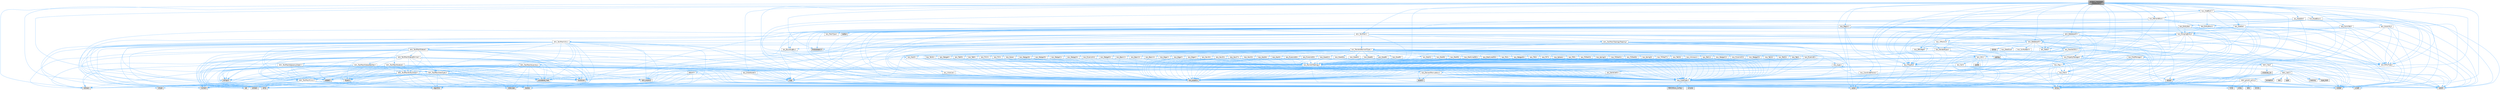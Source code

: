 digraph "src/text_mesh/Iotm_DatabaseIO.C"
{
 // INTERACTIVE_SVG=YES
 // LATEX_PDF_SIZE
  bgcolor="transparent";
  edge [fontname=Helvetica,fontsize=10,labelfontname=Helvetica,labelfontsize=10];
  node [fontname=Helvetica,fontsize=10,shape=box,height=0.2,width=0.4];
  Node1 [id="Node000001",label="src/text_mesh/Iotm\l_DatabaseIO.C",height=0.2,width=0.4,color="gray40", fillcolor="grey60", style="filled", fontcolor="black",tooltip=" "];
  Node1 -> Node2 [id="edge1_Node000001_Node000002",color="steelblue1",style="solid",tooltip=" "];
  Node2 [id="Node000002",label="Iotm_DatabaseIO.h",height=0.2,width=0.4,color="grey40", fillcolor="white", style="filled",URL="$Iotm__DatabaseIO_8h.html",tooltip=" "];
  Node2 -> Node3 [id="edge2_Node000002_Node000003",color="steelblue1",style="solid",tooltip=" "];
  Node3 [id="Node000003",label="iotm_export.h",height=0.2,width=0.4,color="grey60", fillcolor="#E0E0E0", style="filled",tooltip=" "];
  Node2 -> Node4 [id="edge3_Node000002_Node000004",color="steelblue1",style="solid",tooltip=" "];
  Node4 [id="Node000004",label="Ioss_CodeTypes.h",height=0.2,width=0.4,color="grey40", fillcolor="white", style="filled",URL="$Ioss__CodeTypes_8h.html",tooltip=" "];
  Node4 -> Node5 [id="edge4_Node000004_Node000005",color="steelblue1",style="solid",tooltip=" "];
  Node5 [id="Node000005",label="array",height=0.2,width=0.4,color="grey60", fillcolor="#E0E0E0", style="filled",tooltip=" "];
  Node4 -> Node6 [id="edge5_Node000004_Node000006",color="steelblue1",style="solid",tooltip=" "];
  Node6 [id="Node000006",label="cstddef",height=0.2,width=0.4,color="grey60", fillcolor="#E0E0E0", style="filled",tooltip=" "];
  Node4 -> Node7 [id="edge6_Node000004_Node000007",color="steelblue1",style="solid",tooltip=" "];
  Node7 [id="Node000007",label="cstdint",height=0.2,width=0.4,color="grey60", fillcolor="#E0E0E0", style="filled",tooltip=" "];
  Node4 -> Node8 [id="edge7_Node000004_Node000008",color="steelblue1",style="solid",tooltip=" "];
  Node8 [id="Node000008",label="string",height=0.2,width=0.4,color="grey60", fillcolor="#E0E0E0", style="filled",tooltip=" "];
  Node4 -> Node9 [id="edge8_Node000004_Node000009",color="steelblue1",style="solid",tooltip=" "];
  Node9 [id="Node000009",label="vector",height=0.2,width=0.4,color="grey60", fillcolor="#E0E0E0", style="filled",tooltip=" "];
  Node4 -> Node10 [id="edge9_Node000004_Node000010",color="steelblue1",style="solid",tooltip=" "];
  Node10 [id="Node000010",label="SEACASIoss_config.h",height=0.2,width=0.4,color="grey60", fillcolor="#E0E0E0", style="filled",tooltip=" "];
  Node4 -> Node11 [id="edge10_Node000004_Node000011",color="steelblue1",style="solid",tooltip=" "];
  Node11 [id="Node000011",label="complex",height=0.2,width=0.4,color="grey60", fillcolor="#E0E0E0", style="filled",tooltip=" "];
  Node2 -> Node12 [id="edge11_Node000002_Node000012",color="steelblue1",style="solid",tooltip=" "];
  Node12 [id="Node000012",label="Ioss_DBUsage.h",height=0.2,width=0.4,color="grey40", fillcolor="white", style="filled",URL="$Ioss__DBUsage_8h.html",tooltip=" "];
  Node2 -> Node13 [id="edge12_Node000002_Node000013",color="steelblue1",style="solid",tooltip=" "];
  Node13 [id="Node000013",label="Ioss_DatabaseIO.h",height=0.2,width=0.4,color="grey40", fillcolor="white", style="filled",URL="$Ioss__DatabaseIO_8h.html",tooltip=" "];
  Node13 -> Node14 [id="edge13_Node000013_Node000014",color="steelblue1",style="solid",tooltip=" "];
  Node14 [id="Node000014",label="ioss_export.h",height=0.2,width=0.4,color="grey60", fillcolor="#E0E0E0", style="filled",tooltip=" "];
  Node13 -> Node15 [id="edge14_Node000013_Node000015",color="steelblue1",style="solid",tooltip=" "];
  Node15 [id="Node000015",label="Ioss_BoundingBox.h",height=0.2,width=0.4,color="grey40", fillcolor="white", style="filled",URL="$Ioss__BoundingBox_8h.html",tooltip=" "];
  Node15 -> Node14 [id="edge15_Node000015_Node000014",color="steelblue1",style="solid",tooltip=" "];
  Node13 -> Node4 [id="edge16_Node000013_Node000004",color="steelblue1",style="solid",tooltip=" "];
  Node13 -> Node12 [id="edge17_Node000013_Node000012",color="steelblue1",style="solid",tooltip=" "];
  Node13 -> Node16 [id="edge18_Node000013_Node000016",color="steelblue1",style="solid",tooltip=" "];
  Node16 [id="Node000016",label="Ioss_DataSize.h",height=0.2,width=0.4,color="grey40", fillcolor="white", style="filled",URL="$Ioss__DataSize_8h.html",tooltip=" "];
  Node13 -> Node17 [id="edge19_Node000013_Node000017",color="steelblue1",style="solid",tooltip=" "];
  Node17 [id="Node000017",label="Ioss_EntityType.h",height=0.2,width=0.4,color="grey40", fillcolor="white", style="filled",URL="$Ioss__EntityType_8h.html",tooltip=" "];
  Node13 -> Node18 [id="edge20_Node000013_Node000018",color="steelblue1",style="solid",tooltip=" "];
  Node18 [id="Node000018",label="Ioss_Map.h",height=0.2,width=0.4,color="grey40", fillcolor="white", style="filled",URL="$Ioss__Map_8h.html",tooltip=" "];
  Node18 -> Node14 [id="edge21_Node000018_Node000014",color="steelblue1",style="solid",tooltip=" "];
  Node18 -> Node4 [id="edge22_Node000018_Node000004",color="steelblue1",style="solid",tooltip=" "];
  Node18 -> Node19 [id="edge23_Node000018_Node000019",color="steelblue1",style="solid",tooltip=" "];
  Node19 [id="Node000019",label="Ioss_Field.h",height=0.2,width=0.4,color="grey40", fillcolor="white", style="filled",URL="$Ioss__Field_8h.html",tooltip=" "];
  Node19 -> Node14 [id="edge24_Node000019_Node000014",color="steelblue1",style="solid",tooltip=" "];
  Node19 -> Node4 [id="edge25_Node000019_Node000004",color="steelblue1",style="solid",tooltip=" "];
  Node19 -> Node6 [id="edge26_Node000019_Node000006",color="steelblue1",style="solid",tooltip=" "];
  Node19 -> Node8 [id="edge27_Node000019_Node000008",color="steelblue1",style="solid",tooltip=" "];
  Node19 -> Node9 [id="edge28_Node000019_Node000009",color="steelblue1",style="solid",tooltip=" "];
  Node18 -> Node6 [id="edge29_Node000018_Node000006",color="steelblue1",style="solid",tooltip=" "];
  Node18 -> Node7 [id="edge30_Node000018_Node000007",color="steelblue1",style="solid",tooltip=" "];
  Node18 -> Node8 [id="edge31_Node000018_Node000008",color="steelblue1",style="solid",tooltip=" "];
  Node18 -> Node9 [id="edge32_Node000018_Node000009",color="steelblue1",style="solid",tooltip=" "];
  Node18 -> Node20 [id="edge33_Node000018_Node000020",color="steelblue1",style="solid",tooltip=" "];
  Node20 [id="Node000020",label="unordered_map",height=0.2,width=0.4,color="grey60", fillcolor="#E0E0E0", style="filled",tooltip=" "];
  Node13 -> Node21 [id="edge34_Node000013_Node000021",color="steelblue1",style="solid",tooltip=" "];
  Node21 [id="Node000021",label="Ioss_ParallelUtils.h",height=0.2,width=0.4,color="grey40", fillcolor="white", style="filled",URL="$Ioss__ParallelUtils_8h.html",tooltip=" "];
  Node21 -> Node14 [id="edge35_Node000021_Node000014",color="steelblue1",style="solid",tooltip=" "];
  Node21 -> Node4 [id="edge36_Node000021_Node000004",color="steelblue1",style="solid",tooltip=" "];
  Node21 -> Node22 [id="edge37_Node000021_Node000022",color="steelblue1",style="solid",tooltip=" "];
  Node22 [id="Node000022",label="Ioss_Utils.h",height=0.2,width=0.4,color="grey40", fillcolor="white", style="filled",URL="$Ioss__Utils_8h.html",tooltip=" "];
  Node22 -> Node14 [id="edge38_Node000022_Node000014",color="steelblue1",style="solid",tooltip=" "];
  Node22 -> Node4 [id="edge39_Node000022_Node000004",color="steelblue1",style="solid",tooltip=" "];
  Node22 -> Node23 [id="edge40_Node000022_Node000023",color="steelblue1",style="solid",tooltip=" "];
  Node23 [id="Node000023",label="Ioss_ElementTopology.h",height=0.2,width=0.4,color="grey40", fillcolor="white", style="filled",URL="$Ioss__ElementTopology_8h.html",tooltip=" "];
  Node23 -> Node14 [id="edge41_Node000023_Node000014",color="steelblue1",style="solid",tooltip=" "];
  Node23 -> Node4 [id="edge42_Node000023_Node000004",color="steelblue1",style="solid",tooltip=" "];
  Node23 -> Node24 [id="edge43_Node000023_Node000024",color="steelblue1",style="solid",tooltip=" "];
  Node24 [id="Node000024",label="Ioss_ElementPermutation.h",height=0.2,width=0.4,color="grey40", fillcolor="white", style="filled",URL="$Ioss__ElementPermutation_8h.html",tooltip=" "];
  Node24 -> Node14 [id="edge44_Node000024_Node000014",color="steelblue1",style="solid",tooltip=" "];
  Node24 -> Node4 [id="edge45_Node000024_Node000004",color="steelblue1",style="solid",tooltip=" "];
  Node24 -> Node25 [id="edge46_Node000024_Node000025",color="steelblue1",style="solid",tooltip=" "];
  Node25 [id="Node000025",label="assert.h",height=0.2,width=0.4,color="grey60", fillcolor="#E0E0E0", style="filled",tooltip=" "];
  Node24 -> Node26 [id="edge47_Node000024_Node000026",color="steelblue1",style="solid",tooltip=" "];
  Node26 [id="Node000026",label="limits",height=0.2,width=0.4,color="grey60", fillcolor="#E0E0E0", style="filled",tooltip=" "];
  Node24 -> Node27 [id="edge48_Node000024_Node000027",color="steelblue1",style="solid",tooltip=" "];
  Node27 [id="Node000027",label="map",height=0.2,width=0.4,color="grey60", fillcolor="#E0E0E0", style="filled",tooltip=" "];
  Node24 -> Node8 [id="edge49_Node000024_Node000008",color="steelblue1",style="solid",tooltip=" "];
  Node24 -> Node9 [id="edge50_Node000024_Node000009",color="steelblue1",style="solid",tooltip=" "];
  Node23 -> Node27 [id="edge51_Node000023_Node000027",color="steelblue1",style="solid",tooltip=" "];
  Node23 -> Node28 [id="edge52_Node000023_Node000028",color="steelblue1",style="solid",tooltip=" "];
  Node28 [id="Node000028",label="set",height=0.2,width=0.4,color="grey60", fillcolor="#E0E0E0", style="filled",tooltip=" "];
  Node23 -> Node8 [id="edge53_Node000023_Node000008",color="steelblue1",style="solid",tooltip=" "];
  Node23 -> Node9 [id="edge54_Node000023_Node000009",color="steelblue1",style="solid",tooltip=" "];
  Node22 -> Node17 [id="edge55_Node000022_Node000017",color="steelblue1",style="solid",tooltip=" "];
  Node22 -> Node19 [id="edge56_Node000022_Node000019",color="steelblue1",style="solid",tooltip=" "];
  Node22 -> Node29 [id="edge57_Node000022_Node000029",color="steelblue1",style="solid",tooltip=" "];
  Node29 [id="Node000029",label="Ioss_Property.h",height=0.2,width=0.4,color="grey40", fillcolor="white", style="filled",URL="$Ioss__Property_8h.html",tooltip=" "];
  Node29 -> Node14 [id="edge58_Node000029_Node000014",color="steelblue1",style="solid",tooltip=" "];
  Node29 -> Node7 [id="edge59_Node000029_Node000007",color="steelblue1",style="solid",tooltip=" "];
  Node29 -> Node8 [id="edge60_Node000029_Node000008",color="steelblue1",style="solid",tooltip=" "];
  Node29 -> Node9 [id="edge61_Node000029_Node000009",color="steelblue1",style="solid",tooltip=" "];
  Node22 -> Node30 [id="edge62_Node000022_Node000030",color="steelblue1",style="solid",tooltip=" "];
  Node30 [id="Node000030",label="Ioss_Sort.h",height=0.2,width=0.4,color="grey40", fillcolor="white", style="filled",URL="$Ioss__Sort_8h.html",tooltip=" "];
  Node30 -> Node31 [id="edge63_Node000030_Node000031",color="steelblue1",style="solid",tooltip=" "];
  Node31 [id="Node000031",label="pdqsort.h",height=0.2,width=0.4,color="grey40", fillcolor="white", style="filled",URL="$pdqsort_8h.html",tooltip=" "];
  Node31 -> Node32 [id="edge64_Node000031_Node000032",color="steelblue1",style="solid",tooltip=" "];
  Node32 [id="Node000032",label="algorithm",height=0.2,width=0.4,color="grey60", fillcolor="#E0E0E0", style="filled",tooltip=" "];
  Node31 -> Node6 [id="edge65_Node000031_Node000006",color="steelblue1",style="solid",tooltip=" "];
  Node31 -> Node33 [id="edge66_Node000031_Node000033",color="steelblue1",style="solid",tooltip=" "];
  Node33 [id="Node000033",label="functional",height=0.2,width=0.4,color="grey60", fillcolor="#E0E0E0", style="filled",tooltip=" "];
  Node31 -> Node34 [id="edge67_Node000031_Node000034",color="steelblue1",style="solid",tooltip=" "];
  Node34 [id="Node000034",label="iterator",height=0.2,width=0.4,color="grey60", fillcolor="#E0E0E0", style="filled",tooltip=" "];
  Node31 -> Node35 [id="edge68_Node000031_Node000035",color="steelblue1",style="solid",tooltip=" "];
  Node35 [id="Node000035",label="utility",height=0.2,width=0.4,color="grey60", fillcolor="#E0E0E0", style="filled",tooltip=" "];
  Node30 -> Node6 [id="edge69_Node000030_Node000006",color="steelblue1",style="solid",tooltip=" "];
  Node30 -> Node9 [id="edge70_Node000030_Node000009",color="steelblue1",style="solid",tooltip=" "];
  Node22 -> Node32 [id="edge71_Node000022_Node000032",color="steelblue1",style="solid",tooltip=" "];
  Node22 -> Node36 [id="edge72_Node000022_Node000036",color="steelblue1",style="solid",tooltip=" "];
  Node36 [id="Node000036",label="cassert",height=0.2,width=0.4,color="grey60", fillcolor="#E0E0E0", style="filled",tooltip=" "];
  Node22 -> Node37 [id="edge73_Node000022_Node000037",color="steelblue1",style="solid",tooltip=" "];
  Node37 [id="Node000037",label="cmath",height=0.2,width=0.4,color="grey60", fillcolor="#E0E0E0", style="filled",tooltip=" "];
  Node22 -> Node6 [id="edge74_Node000022_Node000006",color="steelblue1",style="solid",tooltip=" "];
  Node22 -> Node7 [id="edge75_Node000022_Node000007",color="steelblue1",style="solid",tooltip=" "];
  Node22 -> Node38 [id="edge76_Node000022_Node000038",color="steelblue1",style="solid",tooltip=" "];
  Node38 [id="Node000038",label="cstdlib",height=0.2,width=0.4,color="grey60", fillcolor="#E0E0E0", style="filled",tooltip=" "];
  Node22 -> Node39 [id="edge77_Node000022_Node000039",color="steelblue1",style="solid",tooltip=" "];
  Node39 [id="Node000039",label="iostream",height=0.2,width=0.4,color="grey60", fillcolor="#E0E0E0", style="filled",tooltip=" "];
  Node22 -> Node40 [id="edge78_Node000022_Node000040",color="steelblue1",style="solid",tooltip=" "];
  Node40 [id="Node000040",label="stdexcept",height=0.2,width=0.4,color="grey60", fillcolor="#E0E0E0", style="filled",tooltip=" "];
  Node22 -> Node8 [id="edge79_Node000022_Node000008",color="steelblue1",style="solid",tooltip=" "];
  Node22 -> Node9 [id="edge80_Node000022_Node000009",color="steelblue1",style="solid",tooltip=" "];
  Node21 -> Node36 [id="edge81_Node000021_Node000036",color="steelblue1",style="solid",tooltip=" "];
  Node21 -> Node6 [id="edge82_Node000021_Node000006",color="steelblue1",style="solid",tooltip=" "];
  Node21 -> Node8 [id="edge83_Node000021_Node000008",color="steelblue1",style="solid",tooltip=" "];
  Node21 -> Node9 [id="edge84_Node000021_Node000009",color="steelblue1",style="solid",tooltip=" "];
  Node13 -> Node41 [id="edge85_Node000013_Node000041",color="steelblue1",style="solid",tooltip=" "];
  Node41 [id="Node000041",label="Ioss_PropertyManager.h",height=0.2,width=0.4,color="grey40", fillcolor="white", style="filled",URL="$Ioss__PropertyManager_8h.html",tooltip=" "];
  Node41 -> Node14 [id="edge86_Node000041_Node000014",color="steelblue1",style="solid",tooltip=" "];
  Node41 -> Node4 [id="edge87_Node000041_Node000004",color="steelblue1",style="solid",tooltip=" "];
  Node41 -> Node29 [id="edge88_Node000041_Node000029",color="steelblue1",style="solid",tooltip=" "];
  Node41 -> Node6 [id="edge89_Node000041_Node000006",color="steelblue1",style="solid",tooltip=" "];
  Node41 -> Node8 [id="edge90_Node000041_Node000008",color="steelblue1",style="solid",tooltip=" "];
  Node41 -> Node9 [id="edge91_Node000041_Node000009",color="steelblue1",style="solid",tooltip=" "];
  Node41 -> Node42 [id="edge92_Node000041_Node000042",color="steelblue1",style="solid",tooltip=" "];
  Node42 [id="Node000042",label="robin_map.h",height=0.2,width=0.4,color="grey40", fillcolor="white", style="filled",URL="$robin__map_8h.html",tooltip=" "];
  Node42 -> Node6 [id="edge93_Node000042_Node000006",color="steelblue1",style="solid",tooltip=" "];
  Node42 -> Node33 [id="edge94_Node000042_Node000033",color="steelblue1",style="solid",tooltip=" "];
  Node42 -> Node43 [id="edge95_Node000042_Node000043",color="steelblue1",style="solid",tooltip=" "];
  Node43 [id="Node000043",label="initializer_list",height=0.2,width=0.4,color="grey60", fillcolor="#E0E0E0", style="filled",tooltip=" "];
  Node42 -> Node44 [id="edge96_Node000042_Node000044",color="steelblue1",style="solid",tooltip=" "];
  Node44 [id="Node000044",label="memory",height=0.2,width=0.4,color="grey60", fillcolor="#E0E0E0", style="filled",tooltip=" "];
  Node42 -> Node45 [id="edge97_Node000042_Node000045",color="steelblue1",style="solid",tooltip=" "];
  Node45 [id="Node000045",label="type_traits",height=0.2,width=0.4,color="grey60", fillcolor="#E0E0E0", style="filled",tooltip=" "];
  Node42 -> Node35 [id="edge98_Node000042_Node000035",color="steelblue1",style="solid",tooltip=" "];
  Node42 -> Node46 [id="edge99_Node000042_Node000046",color="steelblue1",style="solid",tooltip=" "];
  Node46 [id="Node000046",label="robin_hash.h",height=0.2,width=0.4,color="grey40", fillcolor="white", style="filled",URL="$robin__hash_8h.html",tooltip=" "];
  Node46 -> Node32 [id="edge100_Node000046_Node000032",color="steelblue1",style="solid",tooltip=" "];
  Node46 -> Node36 [id="edge101_Node000046_Node000036",color="steelblue1",style="solid",tooltip=" "];
  Node46 -> Node37 [id="edge102_Node000046_Node000037",color="steelblue1",style="solid",tooltip=" "];
  Node46 -> Node6 [id="edge103_Node000046_Node000006",color="steelblue1",style="solid",tooltip=" "];
  Node46 -> Node7 [id="edge104_Node000046_Node000007",color="steelblue1",style="solid",tooltip=" "];
  Node46 -> Node47 [id="edge105_Node000046_Node000047",color="steelblue1",style="solid",tooltip=" "];
  Node47 [id="Node000047",label="exception",height=0.2,width=0.4,color="grey60", fillcolor="#E0E0E0", style="filled",tooltip=" "];
  Node46 -> Node34 [id="edge106_Node000046_Node000034",color="steelblue1",style="solid",tooltip=" "];
  Node46 -> Node26 [id="edge107_Node000046_Node000026",color="steelblue1",style="solid",tooltip=" "];
  Node46 -> Node44 [id="edge108_Node000046_Node000044",color="steelblue1",style="solid",tooltip=" "];
  Node46 -> Node48 [id="edge109_Node000046_Node000048",color="steelblue1",style="solid",tooltip=" "];
  Node48 [id="Node000048",label="new",height=0.2,width=0.4,color="grey60", fillcolor="#E0E0E0", style="filled",tooltip=" "];
  Node46 -> Node40 [id="edge110_Node000046_Node000040",color="steelblue1",style="solid",tooltip=" "];
  Node46 -> Node49 [id="edge111_Node000046_Node000049",color="steelblue1",style="solid",tooltip=" "];
  Node49 [id="Node000049",label="tuple",height=0.2,width=0.4,color="grey60", fillcolor="#E0E0E0", style="filled",tooltip=" "];
  Node46 -> Node45 [id="edge112_Node000046_Node000045",color="steelblue1",style="solid",tooltip=" "];
  Node46 -> Node35 [id="edge113_Node000046_Node000035",color="steelblue1",style="solid",tooltip=" "];
  Node46 -> Node9 [id="edge114_Node000046_Node000009",color="steelblue1",style="solid",tooltip=" "];
  Node46 -> Node50 [id="edge115_Node000046_Node000050",color="steelblue1",style="solid",tooltip=" "];
  Node50 [id="Node000050",label="robin_growth_policy.h",height=0.2,width=0.4,color="grey40", fillcolor="white", style="filled",URL="$robin__growth__policy_8h.html",tooltip=" "];
  Node50 -> Node32 [id="edge116_Node000050_Node000032",color="steelblue1",style="solid",tooltip=" "];
  Node50 -> Node5 [id="edge117_Node000050_Node000005",color="steelblue1",style="solid",tooltip=" "];
  Node50 -> Node51 [id="edge118_Node000050_Node000051",color="steelblue1",style="solid",tooltip=" "];
  Node51 [id="Node000051",label="climits",height=0.2,width=0.4,color="grey60", fillcolor="#E0E0E0", style="filled",tooltip=" "];
  Node50 -> Node37 [id="edge119_Node000050_Node000037",color="steelblue1",style="solid",tooltip=" "];
  Node50 -> Node6 [id="edge120_Node000050_Node000006",color="steelblue1",style="solid",tooltip=" "];
  Node50 -> Node7 [id="edge121_Node000050_Node000007",color="steelblue1",style="solid",tooltip=" "];
  Node50 -> Node34 [id="edge122_Node000050_Node000034",color="steelblue1",style="solid",tooltip=" "];
  Node50 -> Node26 [id="edge123_Node000050_Node000026",color="steelblue1",style="solid",tooltip=" "];
  Node50 -> Node52 [id="edge124_Node000050_Node000052",color="steelblue1",style="solid",tooltip=" "];
  Node52 [id="Node000052",label="ratio",height=0.2,width=0.4,color="grey60", fillcolor="#E0E0E0", style="filled",tooltip=" "];
  Node50 -> Node40 [id="edge125_Node000050_Node000040",color="steelblue1",style="solid",tooltip=" "];
  Node13 -> Node53 [id="edge126_Node000013_Node000053",color="steelblue1",style="solid",tooltip=" "];
  Node53 [id="Node000053",label="Ioss_State.h",height=0.2,width=0.4,color="grey40", fillcolor="white", style="filled",URL="$Ioss__State_8h.html",tooltip=" "];
  Node13 -> Node54 [id="edge127_Node000013_Node000054",color="steelblue1",style="solid",tooltip=" "];
  Node54 [id="Node000054",label="Ioss_SurfaceSplit.h",height=0.2,width=0.4,color="grey40", fillcolor="white", style="filled",URL="$Ioss__SurfaceSplit_8h.html",tooltip=" "];
  Node13 -> Node55 [id="edge128_Node000013_Node000055",color="steelblue1",style="solid",tooltip=" "];
  Node55 [id="Node000055",label="chrono",height=0.2,width=0.4,color="grey60", fillcolor="#E0E0E0", style="filled",tooltip=" "];
  Node13 -> Node6 [id="edge129_Node000013_Node000006",color="steelblue1",style="solid",tooltip=" "];
  Node13 -> Node7 [id="edge130_Node000013_Node000007",color="steelblue1",style="solid",tooltip=" "];
  Node13 -> Node27 [id="edge131_Node000013_Node000027",color="steelblue1",style="solid",tooltip=" "];
  Node13 -> Node8 [id="edge132_Node000013_Node000008",color="steelblue1",style="solid",tooltip=" "];
  Node13 -> Node35 [id="edge133_Node000013_Node000035",color="steelblue1",style="solid",tooltip=" "];
  Node13 -> Node9 [id="edge134_Node000013_Node000009",color="steelblue1",style="solid",tooltip=" "];
  Node2 -> Node56 [id="edge135_Node000002_Node000056",color="steelblue1",style="solid",tooltip=" "];
  Node56 [id="Node000056",label="Ioss_IOFactory.h",height=0.2,width=0.4,color="grey40", fillcolor="white", style="filled",URL="$Ioss__IOFactory_8h.html",tooltip=" "];
  Node56 -> Node14 [id="edge136_Node000056_Node000014",color="steelblue1",style="solid",tooltip=" "];
  Node56 -> Node4 [id="edge137_Node000056_Node000004",color="steelblue1",style="solid",tooltip=" "];
  Node56 -> Node8 [id="edge138_Node000056_Node000008",color="steelblue1",style="solid",tooltip=" "];
  Node56 -> Node12 [id="edge139_Node000056_Node000012",color="steelblue1",style="solid",tooltip=" "];
  Node56 -> Node21 [id="edge140_Node000056_Node000021",color="steelblue1",style="solid",tooltip=" "];
  Node56 -> Node41 [id="edge141_Node000056_Node000041",color="steelblue1",style="solid",tooltip=" "];
  Node56 -> Node27 [id="edge142_Node000056_Node000027",color="steelblue1",style="solid",tooltip=" "];
  Node56 -> Node9 [id="edge143_Node000056_Node000009",color="steelblue1",style="solid",tooltip=" "];
  Node2 -> Node18 [id="edge144_Node000002_Node000018",color="steelblue1",style="solid",tooltip=" "];
  Node2 -> Node6 [id="edge145_Node000002_Node000006",color="steelblue1",style="solid",tooltip=" "];
  Node2 -> Node7 [id="edge146_Node000002_Node000007",color="steelblue1",style="solid",tooltip=" "];
  Node2 -> Node8 [id="edge147_Node000002_Node000008",color="steelblue1",style="solid",tooltip=" "];
  Node2 -> Node9 [id="edge148_Node000002_Node000009",color="steelblue1",style="solid",tooltip=" "];
  Node2 -> Node53 [id="edge149_Node000002_Node000053",color="steelblue1",style="solid",tooltip=" "];
  Node1 -> Node4 [id="edge150_Node000001_Node000004",color="steelblue1",style="solid",tooltip=" "];
  Node1 -> Node57 [id="edge151_Node000001_Node000057",color="steelblue1",style="solid",tooltip=" "];
  Node57 [id="Node000057",label="Ioss_SideBlock.h",height=0.2,width=0.4,color="grey40", fillcolor="white", style="filled",URL="$Ioss__SideBlock_8h.html",tooltip=" "];
  Node57 -> Node14 [id="edge152_Node000057_Node000014",color="steelblue1",style="solid",tooltip=" "];
  Node57 -> Node58 [id="edge153_Node000057_Node000058",color="steelblue1",style="solid",tooltip=" "];
  Node58 [id="Node000058",label="Ioss_ElementBlock.h",height=0.2,width=0.4,color="grey40", fillcolor="white", style="filled",URL="$Ioss__ElementBlock_8h.html",tooltip=" "];
  Node58 -> Node14 [id="edge154_Node000058_Node000014",color="steelblue1",style="solid",tooltip=" "];
  Node58 -> Node15 [id="edge155_Node000058_Node000015",color="steelblue1",style="solid",tooltip=" "];
  Node58 -> Node4 [id="edge156_Node000058_Node000004",color="steelblue1",style="solid",tooltip=" "];
  Node58 -> Node59 [id="edge157_Node000058_Node000059",color="steelblue1",style="solid",tooltip=" "];
  Node59 [id="Node000059",label="Ioss_EntityBlock.h",height=0.2,width=0.4,color="grey40", fillcolor="white", style="filled",URL="$Ioss__EntityBlock_8h.html",tooltip=" "];
  Node59 -> Node14 [id="edge158_Node000059_Node000014",color="steelblue1",style="solid",tooltip=" "];
  Node59 -> Node60 [id="edge159_Node000059_Node000060",color="steelblue1",style="solid",tooltip=" "];
  Node60 [id="Node000060",label="Ioss_GroupingEntity.h",height=0.2,width=0.4,color="grey40", fillcolor="white", style="filled",URL="$Ioss__GroupingEntity_8h.html",tooltip=" "];
  Node60 -> Node14 [id="edge160_Node000060_Node000014",color="steelblue1",style="solid",tooltip=" "];
  Node60 -> Node4 [id="edge161_Node000060_Node000004",color="steelblue1",style="solid",tooltip=" "];
  Node60 -> Node13 [id="edge162_Node000060_Node000013",color="steelblue1",style="solid",tooltip=" "];
  Node60 -> Node17 [id="edge163_Node000060_Node000017",color="steelblue1",style="solid",tooltip=" "];
  Node60 -> Node19 [id="edge164_Node000060_Node000019",color="steelblue1",style="solid",tooltip=" "];
  Node60 -> Node61 [id="edge165_Node000060_Node000061",color="steelblue1",style="solid",tooltip=" "];
  Node61 [id="Node000061",label="Ioss_FieldManager.h",height=0.2,width=0.4,color="grey40", fillcolor="white", style="filled",URL="$Ioss__FieldManager_8h.html",tooltip=" "];
  Node61 -> Node14 [id="edge166_Node000061_Node000014",color="steelblue1",style="solid",tooltip=" "];
  Node61 -> Node4 [id="edge167_Node000061_Node000004",color="steelblue1",style="solid",tooltip=" "];
  Node61 -> Node19 [id="edge168_Node000061_Node000019",color="steelblue1",style="solid",tooltip=" "];
  Node61 -> Node6 [id="edge169_Node000061_Node000006",color="steelblue1",style="solid",tooltip=" "];
  Node61 -> Node8 [id="edge170_Node000061_Node000008",color="steelblue1",style="solid",tooltip=" "];
  Node61 -> Node9 [id="edge171_Node000061_Node000009",color="steelblue1",style="solid",tooltip=" "];
  Node61 -> Node42 [id="edge172_Node000061_Node000042",color="steelblue1",style="solid",tooltip=" "];
  Node60 -> Node29 [id="edge173_Node000060_Node000029",color="steelblue1",style="solid",tooltip=" "];
  Node60 -> Node41 [id="edge174_Node000060_Node000041",color="steelblue1",style="solid",tooltip=" "];
  Node60 -> Node53 [id="edge175_Node000060_Node000053",color="steelblue1",style="solid",tooltip=" "];
  Node60 -> Node62 [id="edge176_Node000060_Node000062",color="steelblue1",style="solid",tooltip=" "];
  Node62 [id="Node000062",label="Ioss_VariableType.h",height=0.2,width=0.4,color="grey40", fillcolor="white", style="filled",URL="$Ioss__VariableType_8h.html",tooltip=" "];
  Node62 -> Node14 [id="edge177_Node000062_Node000014",color="steelblue1",style="solid",tooltip=" "];
  Node62 -> Node4 [id="edge178_Node000062_Node000004",color="steelblue1",style="solid",tooltip=" "];
  Node62 -> Node22 [id="edge179_Node000062_Node000022",color="steelblue1",style="solid",tooltip=" "];
  Node62 -> Node63 [id="edge180_Node000062_Node000063",color="steelblue1",style="solid",tooltip=" "];
  Node63 [id="Node000063",label="cstring",height=0.2,width=0.4,color="grey60", fillcolor="#E0E0E0", style="filled",tooltip=" "];
  Node62 -> Node33 [id="edge181_Node000062_Node000033",color="steelblue1",style="solid",tooltip=" "];
  Node62 -> Node27 [id="edge182_Node000062_Node000027",color="steelblue1",style="solid",tooltip=" "];
  Node62 -> Node8 [id="edge183_Node000062_Node000008",color="steelblue1",style="solid",tooltip=" "];
  Node62 -> Node9 [id="edge184_Node000062_Node000009",color="steelblue1",style="solid",tooltip=" "];
  Node60 -> Node6 [id="edge185_Node000060_Node000006",color="steelblue1",style="solid",tooltip=" "];
  Node60 -> Node7 [id="edge186_Node000060_Node000007",color="steelblue1",style="solid",tooltip=" "];
  Node60 -> Node8 [id="edge187_Node000060_Node000008",color="steelblue1",style="solid",tooltip=" "];
  Node60 -> Node9 [id="edge188_Node000060_Node000009",color="steelblue1",style="solid",tooltip=" "];
  Node59 -> Node29 [id="edge189_Node000059_Node000029",color="steelblue1",style="solid",tooltip=" "];
  Node59 -> Node6 [id="edge190_Node000059_Node000006",color="steelblue1",style="solid",tooltip=" "];
  Node59 -> Node8 [id="edge191_Node000059_Node000008",color="steelblue1",style="solid",tooltip=" "];
  Node58 -> Node29 [id="edge192_Node000058_Node000029",color="steelblue1",style="solid",tooltip=" "];
  Node58 -> Node36 [id="edge193_Node000058_Node000036",color="steelblue1",style="solid",tooltip=" "];
  Node58 -> Node8 [id="edge194_Node000058_Node000008",color="steelblue1",style="solid",tooltip=" "];
  Node57 -> Node59 [id="edge195_Node000057_Node000059",color="steelblue1",style="solid",tooltip=" "];
  Node57 -> Node17 [id="edge196_Node000057_Node000017",color="steelblue1",style="solid",tooltip=" "];
  Node57 -> Node29 [id="edge197_Node000057_Node000029",color="steelblue1",style="solid",tooltip=" "];
  Node57 -> Node64 [id="edge198_Node000057_Node000064",color="steelblue1",style="solid",tooltip=" "];
  Node64 [id="Node000064",label="Ioss_SideSet.h",height=0.2,width=0.4,color="grey40", fillcolor="white", style="filled",URL="$Ioss__SideSet_8h.html",tooltip=" "];
  Node64 -> Node14 [id="edge199_Node000064_Node000014",color="steelblue1",style="solid",tooltip=" "];
  Node64 -> Node17 [id="edge200_Node000064_Node000017",color="steelblue1",style="solid",tooltip=" "];
  Node64 -> Node60 [id="edge201_Node000064_Node000060",color="steelblue1",style="solid",tooltip=" "];
  Node64 -> Node29 [id="edge202_Node000064_Node000029",color="steelblue1",style="solid",tooltip=" "];
  Node64 -> Node6 [id="edge203_Node000064_Node000006",color="steelblue1",style="solid",tooltip=" "];
  Node64 -> Node7 [id="edge204_Node000064_Node000007",color="steelblue1",style="solid",tooltip=" "];
  Node64 -> Node8 [id="edge205_Node000064_Node000008",color="steelblue1",style="solid",tooltip=" "];
  Node64 -> Node9 [id="edge206_Node000064_Node000009",color="steelblue1",style="solid",tooltip=" "];
  Node57 -> Node6 [id="edge207_Node000057_Node000006",color="steelblue1",style="solid",tooltip=" "];
  Node57 -> Node7 [id="edge208_Node000057_Node000007",color="steelblue1",style="solid",tooltip=" "];
  Node57 -> Node8 [id="edge209_Node000057_Node000008",color="steelblue1",style="solid",tooltip=" "];
  Node57 -> Node9 [id="edge210_Node000057_Node000009",color="steelblue1",style="solid",tooltip=" "];
  Node1 -> Node65 [id="edge211_Node000001_Node000065",color="steelblue1",style="solid",tooltip=" "];
  Node65 [id="Node000065",label="Ioss_SmartAssert.h",height=0.2,width=0.4,color="grey40", fillcolor="white", style="filled",URL="$Ioss__SmartAssert_8h.html",tooltip=" "];
  Node65 -> Node14 [id="edge212_Node000065_Node000014",color="steelblue1",style="solid",tooltip=" "];
  Node65 -> Node39 [id="edge213_Node000065_Node000039",color="steelblue1",style="solid",tooltip=" "];
  Node65 -> Node27 [id="edge214_Node000065_Node000027",color="steelblue1",style="solid",tooltip=" "];
  Node65 -> Node66 [id="edge215_Node000065_Node000066",color="steelblue1",style="solid",tooltip=" "];
  Node66 [id="Node000066",label="sstream",height=0.2,width=0.4,color="grey60", fillcolor="#E0E0E0", style="filled",tooltip=" "];
  Node65 -> Node8 [id="edge216_Node000065_Node000008",color="steelblue1",style="solid",tooltip=" "];
  Node65 -> Node35 [id="edge217_Node000065_Node000035",color="steelblue1",style="solid",tooltip=" "];
  Node65 -> Node9 [id="edge218_Node000065_Node000009",color="steelblue1",style="solid",tooltip=" "];
  Node1 -> Node22 [id="edge219_Node000001_Node000022",color="steelblue1",style="solid",tooltip=" "];
  Node1 -> Node67 [id="edge220_Node000001_Node000067",color="steelblue1",style="solid",tooltip=" "];
  Node67 [id="Node000067",label="fmt/ostream.h",height=0.2,width=0.4,color="grey60", fillcolor="#E0E0E0", style="filled",tooltip=" "];
  Node1 -> Node32 [id="edge221_Node000001_Node000032",color="steelblue1",style="solid",tooltip=" "];
  Node1 -> Node36 [id="edge222_Node000001_Node000036",color="steelblue1",style="solid",tooltip=" "];
  Node1 -> Node37 [id="edge223_Node000001_Node000037",color="steelblue1",style="solid",tooltip=" "];
  Node1 -> Node39 [id="edge224_Node000001_Node000039",color="steelblue1",style="solid",tooltip=" "];
  Node1 -> Node8 [id="edge225_Node000001_Node000008",color="steelblue1",style="solid",tooltip=" "];
  Node1 -> Node35 [id="edge226_Node000001_Node000035",color="steelblue1",style="solid",tooltip=" "];
  Node1 -> Node68 [id="edge227_Node000001_Node000068",color="steelblue1",style="solid",tooltip=" "];
  Node68 [id="Node000068",label="Ioss_Assembly.h",height=0.2,width=0.4,color="grey40", fillcolor="white", style="filled",URL="$Ioss__Assembly_8h.html",tooltip=" "];
  Node68 -> Node14 [id="edge228_Node000068_Node000014",color="steelblue1",style="solid",tooltip=" "];
  Node68 -> Node17 [id="edge229_Node000068_Node000017",color="steelblue1",style="solid",tooltip=" "];
  Node68 -> Node29 [id="edge230_Node000068_Node000029",color="steelblue1",style="solid",tooltip=" "];
  Node68 -> Node60 [id="edge231_Node000068_Node000060",color="steelblue1",style="solid",tooltip=" "];
  Node68 -> Node6 [id="edge232_Node000068_Node000006",color="steelblue1",style="solid",tooltip=" "];
  Node68 -> Node7 [id="edge233_Node000068_Node000007",color="steelblue1",style="solid",tooltip=" "];
  Node68 -> Node8 [id="edge234_Node000068_Node000008",color="steelblue1",style="solid",tooltip=" "];
  Node1 -> Node69 [id="edge235_Node000001_Node000069",color="steelblue1",style="solid",tooltip=" "];
  Node69 [id="Node000069",label="Ioss_CommSet.h",height=0.2,width=0.4,color="grey40", fillcolor="white", style="filled",URL="$Ioss__CommSet_8h.html",tooltip=" "];
  Node69 -> Node14 [id="edge236_Node000069_Node000014",color="steelblue1",style="solid",tooltip=" "];
  Node69 -> Node17 [id="edge237_Node000069_Node000017",color="steelblue1",style="solid",tooltip=" "];
  Node69 -> Node60 [id="edge238_Node000069_Node000060",color="steelblue1",style="solid",tooltip=" "];
  Node69 -> Node29 [id="edge239_Node000069_Node000029",color="steelblue1",style="solid",tooltip=" "];
  Node69 -> Node6 [id="edge240_Node000069_Node000006",color="steelblue1",style="solid",tooltip=" "];
  Node69 -> Node7 [id="edge241_Node000069_Node000007",color="steelblue1",style="solid",tooltip=" "];
  Node69 -> Node8 [id="edge242_Node000069_Node000008",color="steelblue1",style="solid",tooltip=" "];
  Node1 -> Node12 [id="edge243_Node000001_Node000012",color="steelblue1",style="solid",tooltip=" "];
  Node1 -> Node13 [id="edge244_Node000001_Node000013",color="steelblue1",style="solid",tooltip=" "];
  Node1 -> Node58 [id="edge245_Node000001_Node000058",color="steelblue1",style="solid",tooltip=" "];
  Node1 -> Node23 [id="edge246_Node000001_Node000023",color="steelblue1",style="solid",tooltip=" "];
  Node1 -> Node17 [id="edge247_Node000001_Node000017",color="steelblue1",style="solid",tooltip=" "];
  Node1 -> Node19 [id="edge248_Node000001_Node000019",color="steelblue1",style="solid",tooltip=" "];
  Node1 -> Node60 [id="edge249_Node000001_Node000060",color="steelblue1",style="solid",tooltip=" "];
  Node1 -> Node70 [id="edge250_Node000001_Node000070",color="steelblue1",style="solid",tooltip=" "];
  Node70 [id="Node000070",label="Ioss_Hex8.h",height=0.2,width=0.4,color="grey40", fillcolor="white", style="filled",URL="$Ioss__Hex8_8h.html",tooltip=" "];
  Node70 -> Node14 [id="edge251_Node000070_Node000014",color="steelblue1",style="solid",tooltip=" "];
  Node70 -> Node4 [id="edge252_Node000070_Node000004",color="steelblue1",style="solid",tooltip=" "];
  Node70 -> Node23 [id="edge253_Node000070_Node000023",color="steelblue1",style="solid",tooltip=" "];
  Node1 -> Node56 [id="edge254_Node000001_Node000056",color="steelblue1",style="solid",tooltip=" "];
  Node1 -> Node18 [id="edge255_Node000001_Node000018",color="steelblue1",style="solid",tooltip=" "];
  Node1 -> Node71 [id="edge256_Node000001_Node000071",color="steelblue1",style="solid",tooltip=" "];
  Node71 [id="Node000071",label="Ioss_NodeBlock.h",height=0.2,width=0.4,color="grey40", fillcolor="white", style="filled",URL="$Ioss__NodeBlock_8h.html",tooltip=" "];
  Node71 -> Node14 [id="edge257_Node000071_Node000014",color="steelblue1",style="solid",tooltip=" "];
  Node71 -> Node15 [id="edge258_Node000071_Node000015",color="steelblue1",style="solid",tooltip=" "];
  Node71 -> Node59 [id="edge259_Node000071_Node000059",color="steelblue1",style="solid",tooltip=" "];
  Node71 -> Node17 [id="edge260_Node000071_Node000017",color="steelblue1",style="solid",tooltip=" "];
  Node71 -> Node29 [id="edge261_Node000071_Node000029",color="steelblue1",style="solid",tooltip=" "];
  Node71 -> Node6 [id="edge262_Node000071_Node000006",color="steelblue1",style="solid",tooltip=" "];
  Node71 -> Node7 [id="edge263_Node000071_Node000007",color="steelblue1",style="solid",tooltip=" "];
  Node71 -> Node8 [id="edge264_Node000071_Node000008",color="steelblue1",style="solid",tooltip=" "];
  Node1 -> Node72 [id="edge265_Node000001_Node000072",color="steelblue1",style="solid",tooltip=" "];
  Node72 [id="Node000072",label="Ioss_NodeSet.h",height=0.2,width=0.4,color="grey40", fillcolor="white", style="filled",URL="$Ioss__NodeSet_8h.html",tooltip=" "];
  Node72 -> Node14 [id="edge266_Node000072_Node000014",color="steelblue1",style="solid",tooltip=" "];
  Node72 -> Node17 [id="edge267_Node000072_Node000017",color="steelblue1",style="solid",tooltip=" "];
  Node72 -> Node29 [id="edge268_Node000072_Node000029",color="steelblue1",style="solid",tooltip=" "];
  Node72 -> Node73 [id="edge269_Node000072_Node000073",color="steelblue1",style="solid",tooltip=" "];
  Node73 [id="Node000073",label="Ioss_EntitySet.h",height=0.2,width=0.4,color="grey40", fillcolor="white", style="filled",URL="$Ioss__EntitySet_8h.html",tooltip=" "];
  Node73 -> Node14 [id="edge270_Node000073_Node000014",color="steelblue1",style="solid",tooltip=" "];
  Node73 -> Node60 [id="edge271_Node000073_Node000060",color="steelblue1",style="solid",tooltip=" "];
  Node73 -> Node29 [id="edge272_Node000073_Node000029",color="steelblue1",style="solid",tooltip=" "];
  Node73 -> Node6 [id="edge273_Node000073_Node000006",color="steelblue1",style="solid",tooltip=" "];
  Node73 -> Node8 [id="edge274_Node000073_Node000008",color="steelblue1",style="solid",tooltip=" "];
  Node72 -> Node6 [id="edge275_Node000072_Node000006",color="steelblue1",style="solid",tooltip=" "];
  Node72 -> Node7 [id="edge276_Node000072_Node000007",color="steelblue1",style="solid",tooltip=" "];
  Node72 -> Node8 [id="edge277_Node000072_Node000008",color="steelblue1",style="solid",tooltip=" "];
  Node1 -> Node21 [id="edge278_Node000001_Node000021",color="steelblue1",style="solid",tooltip=" "];
  Node1 -> Node29 [id="edge279_Node000001_Node000029",color="steelblue1",style="solid",tooltip=" "];
  Node1 -> Node41 [id="edge280_Node000001_Node000041",color="steelblue1",style="solid",tooltip=" "];
  Node1 -> Node74 [id="edge281_Node000001_Node000074",color="steelblue1",style="solid",tooltip=" "];
  Node74 [id="Node000074",label="Ioss_Region.h",height=0.2,width=0.4,color="grey40", fillcolor="white", style="filled",URL="$Ioss__Region_8h.html",tooltip=" "];
  Node74 -> Node14 [id="edge282_Node000074_Node000014",color="steelblue1",style="solid",tooltip=" "];
  Node74 -> Node75 [id="edge283_Node000074_Node000075",color="steelblue1",style="solid",tooltip=" "];
  Node75 [id="Node000075",label="Ioss_CoordinateFrame.h",height=0.2,width=0.4,color="grey40", fillcolor="white", style="filled",URL="$Ioss__CoordinateFrame_8h.html",tooltip=" "];
  Node75 -> Node14 [id="edge284_Node000075_Node000014",color="steelblue1",style="solid",tooltip=" "];
  Node75 -> Node7 [id="edge285_Node000075_Node000007",color="steelblue1",style="solid",tooltip=" "];
  Node75 -> Node9 [id="edge286_Node000075_Node000009",color="steelblue1",style="solid",tooltip=" "];
  Node74 -> Node13 [id="edge287_Node000074_Node000013",color="steelblue1",style="solid",tooltip=" "];
  Node74 -> Node17 [id="edge288_Node000074_Node000017",color="steelblue1",style="solid",tooltip=" "];
  Node74 -> Node19 [id="edge289_Node000074_Node000019",color="steelblue1",style="solid",tooltip=" "];
  Node74 -> Node60 [id="edge290_Node000074_Node000060",color="steelblue1",style="solid",tooltip=" "];
  Node74 -> Node76 [id="edge291_Node000074_Node000076",color="steelblue1",style="solid",tooltip=" "];
  Node76 [id="Node000076",label="Ioss_MeshType.h",height=0.2,width=0.4,color="grey40", fillcolor="white", style="filled",URL="$Ioss__MeshType_8h.html",tooltip=" "];
  Node74 -> Node29 [id="edge292_Node000074_Node000029",color="steelblue1",style="solid",tooltip=" "];
  Node74 -> Node53 [id="edge293_Node000074_Node000053",color="steelblue1",style="solid",tooltip=" "];
  Node74 -> Node6 [id="edge294_Node000074_Node000006",color="steelblue1",style="solid",tooltip=" "];
  Node74 -> Node7 [id="edge295_Node000074_Node000007",color="steelblue1",style="solid",tooltip=" "];
  Node74 -> Node33 [id="edge296_Node000074_Node000033",color="steelblue1",style="solid",tooltip=" "];
  Node74 -> Node77 [id="edge297_Node000074_Node000077",color="steelblue1",style="solid",tooltip=" "];
  Node77 [id="Node000077",label="iosfwd",height=0.2,width=0.4,color="grey60", fillcolor="#E0E0E0", style="filled",tooltip=" "];
  Node74 -> Node27 [id="edge298_Node000074_Node000027",color="steelblue1",style="solid",tooltip=" "];
  Node74 -> Node8 [id="edge299_Node000074_Node000008",color="steelblue1",style="solid",tooltip=" "];
  Node74 -> Node35 [id="edge300_Node000074_Node000035",color="steelblue1",style="solid",tooltip=" "];
  Node74 -> Node9 [id="edge301_Node000074_Node000009",color="steelblue1",style="solid",tooltip=" "];
  Node74 -> Node66 [id="edge302_Node000074_Node000066",color="steelblue1",style="solid",tooltip=" "];
  Node74 -> Node67 [id="edge303_Node000074_Node000067",color="steelblue1",style="solid",tooltip=" "];
  Node1 -> Node78 [id="edge304_Node000001_Node000078",color="steelblue1",style="solid",tooltip=" "];
  Node78 [id="Node000078",label="Ioss_SerializeIO.h",height=0.2,width=0.4,color="grey40", fillcolor="white", style="filled",URL="$Ioss__SerializeIO_8h.html",tooltip=" "];
  Node78 -> Node14 [id="edge305_Node000078_Node000014",color="steelblue1",style="solid",tooltip=" "];
  Node78 -> Node4 [id="edge306_Node000078_Node000004",color="steelblue1",style="solid",tooltip=" "];
  Node1 -> Node64 [id="edge307_Node000001_Node000064",color="steelblue1",style="solid",tooltip=" "];
  Node1 -> Node62 [id="edge308_Node000001_Node000062",color="steelblue1",style="solid",tooltip=" "];
  Node1 -> Node79 [id="edge309_Node000001_Node000079",color="steelblue1",style="solid",tooltip=" "];
  Node79 [id="Node000079",label="Iotm_TextMesh.h",height=0.2,width=0.4,color="grey40", fillcolor="white", style="filled",URL="$Iotm__TextMesh_8h.html",tooltip=" "];
  Node79 -> Node3 [id="edge310_Node000079_Node000003",color="steelblue1",style="solid",tooltip=" "];
  Node79 -> Node4 [id="edge311_Node000079_Node000004",color="steelblue1",style="solid",tooltip=" "];
  Node79 -> Node17 [id="edge312_Node000079_Node000017",color="steelblue1",style="solid",tooltip=" "];
  Node79 -> Node6 [id="edge313_Node000079_Node000006",color="steelblue1",style="solid",tooltip=" "];
  Node79 -> Node7 [id="edge314_Node000079_Node000007",color="steelblue1",style="solid",tooltip=" "];
  Node79 -> Node27 [id="edge315_Node000079_Node000027",color="steelblue1",style="solid",tooltip=" "];
  Node79 -> Node8 [id="edge316_Node000079_Node000008",color="steelblue1",style="solid",tooltip=" "];
  Node79 -> Node20 [id="edge317_Node000079_Node000020",color="steelblue1",style="solid",tooltip=" "];
  Node79 -> Node35 [id="edge318_Node000079_Node000035",color="steelblue1",style="solid",tooltip=" "];
  Node79 -> Node9 [id="edge319_Node000079_Node000009",color="steelblue1",style="solid",tooltip=" "];
  Node79 -> Node23 [id="edge320_Node000079_Node000023",color="steelblue1",style="solid",tooltip=" "];
  Node79 -> Node80 [id="edge321_Node000079_Node000080",color="steelblue1",style="solid",tooltip=" "];
  Node80 [id="Node000080",label="Ioss_StandardElementTypes.h",height=0.2,width=0.4,color="grey40", fillcolor="white", style="filled",URL="$Ioss__StandardElementTypes_8h.html",tooltip=" "];
  Node80 -> Node81 [id="edge322_Node000080_Node000081",color="steelblue1",style="solid",tooltip=" "];
  Node81 [id="Node000081",label="Ioss_Beam2.h",height=0.2,width=0.4,color="grey40", fillcolor="white", style="filled",URL="$Ioss__Beam2_8h.html",tooltip=" "];
  Node81 -> Node14 [id="edge323_Node000081_Node000014",color="steelblue1",style="solid",tooltip=" "];
  Node81 -> Node4 [id="edge324_Node000081_Node000004",color="steelblue1",style="solid",tooltip=" "];
  Node81 -> Node23 [id="edge325_Node000081_Node000023",color="steelblue1",style="solid",tooltip=" "];
  Node80 -> Node82 [id="edge326_Node000080_Node000082",color="steelblue1",style="solid",tooltip=" "];
  Node82 [id="Node000082",label="Ioss_Beam3.h",height=0.2,width=0.4,color="grey40", fillcolor="white", style="filled",URL="$Ioss__Beam3_8h.html",tooltip=" "];
  Node82 -> Node14 [id="edge327_Node000082_Node000014",color="steelblue1",style="solid",tooltip=" "];
  Node82 -> Node4 [id="edge328_Node000082_Node000004",color="steelblue1",style="solid",tooltip=" "];
  Node82 -> Node23 [id="edge329_Node000082_Node000023",color="steelblue1",style="solid",tooltip=" "];
  Node80 -> Node83 [id="edge330_Node000080_Node000083",color="steelblue1",style="solid",tooltip=" "];
  Node83 [id="Node000083",label="Ioss_Beam4.h",height=0.2,width=0.4,color="grey40", fillcolor="white", style="filled",URL="$Ioss__Beam4_8h.html",tooltip=" "];
  Node83 -> Node14 [id="edge331_Node000083_Node000014",color="steelblue1",style="solid",tooltip=" "];
  Node83 -> Node4 [id="edge332_Node000083_Node000004",color="steelblue1",style="solid",tooltip=" "];
  Node83 -> Node23 [id="edge333_Node000083_Node000023",color="steelblue1",style="solid",tooltip=" "];
  Node80 -> Node84 [id="edge334_Node000080_Node000084",color="steelblue1",style="solid",tooltip=" "];
  Node84 [id="Node000084",label="Ioss_Edge2.h",height=0.2,width=0.4,color="grey40", fillcolor="white", style="filled",URL="$Ioss__Edge2_8h.html",tooltip=" "];
  Node84 -> Node14 [id="edge335_Node000084_Node000014",color="steelblue1",style="solid",tooltip=" "];
  Node84 -> Node4 [id="edge336_Node000084_Node000004",color="steelblue1",style="solid",tooltip=" "];
  Node84 -> Node23 [id="edge337_Node000084_Node000023",color="steelblue1",style="solid",tooltip=" "];
  Node80 -> Node85 [id="edge338_Node000080_Node000085",color="steelblue1",style="solid",tooltip=" "];
  Node85 [id="Node000085",label="Ioss_Edge3.h",height=0.2,width=0.4,color="grey40", fillcolor="white", style="filled",URL="$Ioss__Edge3_8h.html",tooltip=" "];
  Node85 -> Node14 [id="edge339_Node000085_Node000014",color="steelblue1",style="solid",tooltip=" "];
  Node85 -> Node4 [id="edge340_Node000085_Node000004",color="steelblue1",style="solid",tooltip=" "];
  Node85 -> Node23 [id="edge341_Node000085_Node000023",color="steelblue1",style="solid",tooltip=" "];
  Node80 -> Node86 [id="edge342_Node000080_Node000086",color="steelblue1",style="solid",tooltip=" "];
  Node86 [id="Node000086",label="Ioss_Edge4.h",height=0.2,width=0.4,color="grey40", fillcolor="white", style="filled",URL="$Ioss__Edge4_8h.html",tooltip=" "];
  Node86 -> Node14 [id="edge343_Node000086_Node000014",color="steelblue1",style="solid",tooltip=" "];
  Node86 -> Node4 [id="edge344_Node000086_Node000004",color="steelblue1",style="solid",tooltip=" "];
  Node86 -> Node23 [id="edge345_Node000086_Node000023",color="steelblue1",style="solid",tooltip=" "];
  Node80 -> Node87 [id="edge346_Node000080_Node000087",color="steelblue1",style="solid",tooltip=" "];
  Node87 [id="Node000087",label="Ioss_Hex16.h",height=0.2,width=0.4,color="grey40", fillcolor="white", style="filled",URL="$Ioss__Hex16_8h.html",tooltip=" "];
  Node87 -> Node14 [id="edge347_Node000087_Node000014",color="steelblue1",style="solid",tooltip=" "];
  Node87 -> Node4 [id="edge348_Node000087_Node000004",color="steelblue1",style="solid",tooltip=" "];
  Node87 -> Node23 [id="edge349_Node000087_Node000023",color="steelblue1",style="solid",tooltip=" "];
  Node80 -> Node88 [id="edge350_Node000080_Node000088",color="steelblue1",style="solid",tooltip=" "];
  Node88 [id="Node000088",label="Ioss_Hex20.h",height=0.2,width=0.4,color="grey40", fillcolor="white", style="filled",URL="$Ioss__Hex20_8h.html",tooltip=" "];
  Node88 -> Node14 [id="edge351_Node000088_Node000014",color="steelblue1",style="solid",tooltip=" "];
  Node88 -> Node4 [id="edge352_Node000088_Node000004",color="steelblue1",style="solid",tooltip=" "];
  Node88 -> Node23 [id="edge353_Node000088_Node000023",color="steelblue1",style="solid",tooltip=" "];
  Node80 -> Node89 [id="edge354_Node000080_Node000089",color="steelblue1",style="solid",tooltip=" "];
  Node89 [id="Node000089",label="Ioss_Hex27.h",height=0.2,width=0.4,color="grey40", fillcolor="white", style="filled",URL="$Ioss__Hex27_8h.html",tooltip=" "];
  Node89 -> Node14 [id="edge355_Node000089_Node000014",color="steelblue1",style="solid",tooltip=" "];
  Node89 -> Node4 [id="edge356_Node000089_Node000004",color="steelblue1",style="solid",tooltip=" "];
  Node89 -> Node23 [id="edge357_Node000089_Node000023",color="steelblue1",style="solid",tooltip=" "];
  Node80 -> Node90 [id="edge358_Node000080_Node000090",color="steelblue1",style="solid",tooltip=" "];
  Node90 [id="Node000090",label="Ioss_Hex32.h",height=0.2,width=0.4,color="grey40", fillcolor="white", style="filled",URL="$Ioss__Hex32_8h.html",tooltip=" "];
  Node90 -> Node14 [id="edge359_Node000090_Node000014",color="steelblue1",style="solid",tooltip=" "];
  Node90 -> Node4 [id="edge360_Node000090_Node000004",color="steelblue1",style="solid",tooltip=" "];
  Node90 -> Node23 [id="edge361_Node000090_Node000023",color="steelblue1",style="solid",tooltip=" "];
  Node80 -> Node91 [id="edge362_Node000080_Node000091",color="steelblue1",style="solid",tooltip=" "];
  Node91 [id="Node000091",label="Ioss_Hex64.h",height=0.2,width=0.4,color="grey40", fillcolor="white", style="filled",URL="$Ioss__Hex64_8h.html",tooltip=" "];
  Node91 -> Node14 [id="edge363_Node000091_Node000014",color="steelblue1",style="solid",tooltip=" "];
  Node91 -> Node4 [id="edge364_Node000091_Node000004",color="steelblue1",style="solid",tooltip=" "];
  Node91 -> Node23 [id="edge365_Node000091_Node000023",color="steelblue1",style="solid",tooltip=" "];
  Node80 -> Node70 [id="edge366_Node000080_Node000070",color="steelblue1",style="solid",tooltip=" "];
  Node80 -> Node92 [id="edge367_Node000080_Node000092",color="steelblue1",style="solid",tooltip=" "];
  Node92 [id="Node000092",label="Ioss_Hex9.h",height=0.2,width=0.4,color="grey40", fillcolor="white", style="filled",URL="$Ioss__Hex9_8h.html",tooltip=" "];
  Node92 -> Node14 [id="edge368_Node000092_Node000014",color="steelblue1",style="solid",tooltip=" "];
  Node92 -> Node4 [id="edge369_Node000092_Node000004",color="steelblue1",style="solid",tooltip=" "];
  Node92 -> Node23 [id="edge370_Node000092_Node000023",color="steelblue1",style="solid",tooltip=" "];
  Node80 -> Node93 [id="edge371_Node000080_Node000093",color="steelblue1",style="solid",tooltip=" "];
  Node93 [id="Node000093",label="Ioss_Initializer.h",height=0.2,width=0.4,color="grey40", fillcolor="white", style="filled",URL="$Ioss__Initializer_8h.html",tooltip=" "];
  Node93 -> Node14 [id="edge372_Node000093_Node000014",color="steelblue1",style="solid",tooltip=" "];
  Node80 -> Node94 [id="edge373_Node000080_Node000094",color="steelblue1",style="solid",tooltip=" "];
  Node94 [id="Node000094",label="Ioss_Node.h",height=0.2,width=0.4,color="grey40", fillcolor="white", style="filled",URL="$Ioss__Node_8h.html",tooltip=" "];
  Node94 -> Node14 [id="edge374_Node000094_Node000014",color="steelblue1",style="solid",tooltip=" "];
  Node94 -> Node4 [id="edge375_Node000094_Node000004",color="steelblue1",style="solid",tooltip=" "];
  Node94 -> Node23 [id="edge376_Node000094_Node000023",color="steelblue1",style="solid",tooltip=" "];
  Node80 -> Node95 [id="edge377_Node000080_Node000095",color="steelblue1",style="solid",tooltip=" "];
  Node95 [id="Node000095",label="Ioss_Pyramid13.h",height=0.2,width=0.4,color="grey40", fillcolor="white", style="filled",URL="$Ioss__Pyramid13_8h.html",tooltip=" "];
  Node95 -> Node14 [id="edge378_Node000095_Node000014",color="steelblue1",style="solid",tooltip=" "];
  Node95 -> Node4 [id="edge379_Node000095_Node000004",color="steelblue1",style="solid",tooltip=" "];
  Node95 -> Node23 [id="edge380_Node000095_Node000023",color="steelblue1",style="solid",tooltip=" "];
  Node80 -> Node96 [id="edge381_Node000080_Node000096",color="steelblue1",style="solid",tooltip=" "];
  Node96 [id="Node000096",label="Ioss_Pyramid14.h",height=0.2,width=0.4,color="grey40", fillcolor="white", style="filled",URL="$Ioss__Pyramid14_8h.html",tooltip=" "];
  Node96 -> Node14 [id="edge382_Node000096_Node000014",color="steelblue1",style="solid",tooltip=" "];
  Node96 -> Node4 [id="edge383_Node000096_Node000004",color="steelblue1",style="solid",tooltip=" "];
  Node96 -> Node23 [id="edge384_Node000096_Node000023",color="steelblue1",style="solid",tooltip=" "];
  Node80 -> Node97 [id="edge385_Node000080_Node000097",color="steelblue1",style="solid",tooltip=" "];
  Node97 [id="Node000097",label="Ioss_Pyramid18.h",height=0.2,width=0.4,color="grey40", fillcolor="white", style="filled",URL="$Ioss__Pyramid18_8h.html",tooltip=" "];
  Node97 -> Node14 [id="edge386_Node000097_Node000014",color="steelblue1",style="solid",tooltip=" "];
  Node97 -> Node4 [id="edge387_Node000097_Node000004",color="steelblue1",style="solid",tooltip=" "];
  Node97 -> Node23 [id="edge388_Node000097_Node000023",color="steelblue1",style="solid",tooltip=" "];
  Node80 -> Node98 [id="edge389_Node000080_Node000098",color="steelblue1",style="solid",tooltip=" "];
  Node98 [id="Node000098",label="Ioss_Pyramid19.h",height=0.2,width=0.4,color="grey40", fillcolor="white", style="filled",URL="$Ioss__Pyramid19_8h.html",tooltip=" "];
  Node98 -> Node14 [id="edge390_Node000098_Node000014",color="steelblue1",style="solid",tooltip=" "];
  Node98 -> Node4 [id="edge391_Node000098_Node000004",color="steelblue1",style="solid",tooltip=" "];
  Node98 -> Node23 [id="edge392_Node000098_Node000023",color="steelblue1",style="solid",tooltip=" "];
  Node80 -> Node99 [id="edge393_Node000080_Node000099",color="steelblue1",style="solid",tooltip=" "];
  Node99 [id="Node000099",label="Ioss_Pyramid5.h",height=0.2,width=0.4,color="grey40", fillcolor="white", style="filled",URL="$Ioss__Pyramid5_8h.html",tooltip=" "];
  Node99 -> Node14 [id="edge394_Node000099_Node000014",color="steelblue1",style="solid",tooltip=" "];
  Node99 -> Node4 [id="edge395_Node000099_Node000004",color="steelblue1",style="solid",tooltip=" "];
  Node99 -> Node24 [id="edge396_Node000099_Node000024",color="steelblue1",style="solid",tooltip=" "];
  Node99 -> Node23 [id="edge397_Node000099_Node000023",color="steelblue1",style="solid",tooltip=" "];
  Node80 -> Node100 [id="edge398_Node000080_Node000100",color="steelblue1",style="solid",tooltip=" "];
  Node100 [id="Node000100",label="Ioss_Quad12.h",height=0.2,width=0.4,color="grey40", fillcolor="white", style="filled",URL="$Ioss__Quad12_8h.html",tooltip=" "];
  Node100 -> Node14 [id="edge399_Node000100_Node000014",color="steelblue1",style="solid",tooltip=" "];
  Node100 -> Node4 [id="edge400_Node000100_Node000004",color="steelblue1",style="solid",tooltip=" "];
  Node100 -> Node23 [id="edge401_Node000100_Node000023",color="steelblue1",style="solid",tooltip=" "];
  Node80 -> Node101 [id="edge402_Node000080_Node000101",color="steelblue1",style="solid",tooltip=" "];
  Node101 [id="Node000101",label="Ioss_Quad16.h",height=0.2,width=0.4,color="grey40", fillcolor="white", style="filled",URL="$Ioss__Quad16_8h.html",tooltip=" "];
  Node101 -> Node14 [id="edge403_Node000101_Node000014",color="steelblue1",style="solid",tooltip=" "];
  Node101 -> Node4 [id="edge404_Node000101_Node000004",color="steelblue1",style="solid",tooltip=" "];
  Node101 -> Node23 [id="edge405_Node000101_Node000023",color="steelblue1",style="solid",tooltip=" "];
  Node80 -> Node102 [id="edge406_Node000080_Node000102",color="steelblue1",style="solid",tooltip=" "];
  Node102 [id="Node000102",label="Ioss_Quad4.h",height=0.2,width=0.4,color="grey40", fillcolor="white", style="filled",URL="$Ioss__Quad4_8h.html",tooltip=" "];
  Node102 -> Node14 [id="edge407_Node000102_Node000014",color="steelblue1",style="solid",tooltip=" "];
  Node102 -> Node4 [id="edge408_Node000102_Node000004",color="steelblue1",style="solid",tooltip=" "];
  Node102 -> Node23 [id="edge409_Node000102_Node000023",color="steelblue1",style="solid",tooltip=" "];
  Node80 -> Node103 [id="edge410_Node000080_Node000103",color="steelblue1",style="solid",tooltip=" "];
  Node103 [id="Node000103",label="Ioss_Quad6.h",height=0.2,width=0.4,color="grey40", fillcolor="white", style="filled",URL="$Ioss__Quad6_8h.html",tooltip=" "];
  Node103 -> Node14 [id="edge411_Node000103_Node000014",color="steelblue1",style="solid",tooltip=" "];
  Node103 -> Node4 [id="edge412_Node000103_Node000004",color="steelblue1",style="solid",tooltip=" "];
  Node103 -> Node23 [id="edge413_Node000103_Node000023",color="steelblue1",style="solid",tooltip=" "];
  Node80 -> Node104 [id="edge414_Node000080_Node000104",color="steelblue1",style="solid",tooltip=" "];
  Node104 [id="Node000104",label="Ioss_Quad8.h",height=0.2,width=0.4,color="grey40", fillcolor="white", style="filled",URL="$Ioss__Quad8_8h.html",tooltip=" "];
  Node104 -> Node14 [id="edge415_Node000104_Node000014",color="steelblue1",style="solid",tooltip=" "];
  Node104 -> Node4 [id="edge416_Node000104_Node000004",color="steelblue1",style="solid",tooltip=" "];
  Node104 -> Node23 [id="edge417_Node000104_Node000023",color="steelblue1",style="solid",tooltip=" "];
  Node80 -> Node105 [id="edge418_Node000080_Node000105",color="steelblue1",style="solid",tooltip=" "];
  Node105 [id="Node000105",label="Ioss_Quad9.h",height=0.2,width=0.4,color="grey40", fillcolor="white", style="filled",URL="$Ioss__Quad9_8h.html",tooltip=" "];
  Node105 -> Node14 [id="edge419_Node000105_Node000014",color="steelblue1",style="solid",tooltip=" "];
  Node105 -> Node4 [id="edge420_Node000105_Node000004",color="steelblue1",style="solid",tooltip=" "];
  Node105 -> Node23 [id="edge421_Node000105_Node000023",color="steelblue1",style="solid",tooltip=" "];
  Node80 -> Node106 [id="edge422_Node000080_Node000106",color="steelblue1",style="solid",tooltip=" "];
  Node106 [id="Node000106",label="Ioss_Shell4.h",height=0.2,width=0.4,color="grey40", fillcolor="white", style="filled",URL="$Ioss__Shell4_8h.html",tooltip=" "];
  Node106 -> Node14 [id="edge423_Node000106_Node000014",color="steelblue1",style="solid",tooltip=" "];
  Node106 -> Node4 [id="edge424_Node000106_Node000004",color="steelblue1",style="solid",tooltip=" "];
  Node106 -> Node23 [id="edge425_Node000106_Node000023",color="steelblue1",style="solid",tooltip=" "];
  Node80 -> Node107 [id="edge426_Node000080_Node000107",color="steelblue1",style="solid",tooltip=" "];
  Node107 [id="Node000107",label="Ioss_Shell8.h",height=0.2,width=0.4,color="grey40", fillcolor="white", style="filled",URL="$Ioss__Shell8_8h.html",tooltip=" "];
  Node107 -> Node14 [id="edge427_Node000107_Node000014",color="steelblue1",style="solid",tooltip=" "];
  Node107 -> Node4 [id="edge428_Node000107_Node000004",color="steelblue1",style="solid",tooltip=" "];
  Node107 -> Node23 [id="edge429_Node000107_Node000023",color="steelblue1",style="solid",tooltip=" "];
  Node80 -> Node108 [id="edge430_Node000080_Node000108",color="steelblue1",style="solid",tooltip=" "];
  Node108 [id="Node000108",label="Ioss_Shell9.h",height=0.2,width=0.4,color="grey40", fillcolor="white", style="filled",URL="$Ioss__Shell9_8h.html",tooltip=" "];
  Node108 -> Node14 [id="edge431_Node000108_Node000014",color="steelblue1",style="solid",tooltip=" "];
  Node108 -> Node4 [id="edge432_Node000108_Node000004",color="steelblue1",style="solid",tooltip=" "];
  Node108 -> Node23 [id="edge433_Node000108_Node000023",color="steelblue1",style="solid",tooltip=" "];
  Node80 -> Node109 [id="edge434_Node000080_Node000109",color="steelblue1",style="solid",tooltip=" "];
  Node109 [id="Node000109",label="Ioss_ShellLine2D2.h",height=0.2,width=0.4,color="grey40", fillcolor="white", style="filled",URL="$Ioss__ShellLine2D2_8h.html",tooltip=" "];
  Node109 -> Node14 [id="edge435_Node000109_Node000014",color="steelblue1",style="solid",tooltip=" "];
  Node109 -> Node4 [id="edge436_Node000109_Node000004",color="steelblue1",style="solid",tooltip=" "];
  Node109 -> Node23 [id="edge437_Node000109_Node000023",color="steelblue1",style="solid",tooltip=" "];
  Node80 -> Node110 [id="edge438_Node000080_Node000110",color="steelblue1",style="solid",tooltip=" "];
  Node110 [id="Node000110",label="Ioss_ShellLine2D3.h",height=0.2,width=0.4,color="grey40", fillcolor="white", style="filled",URL="$Ioss__ShellLine2D3_8h.html",tooltip=" "];
  Node110 -> Node14 [id="edge439_Node000110_Node000014",color="steelblue1",style="solid",tooltip=" "];
  Node110 -> Node4 [id="edge440_Node000110_Node000004",color="steelblue1",style="solid",tooltip=" "];
  Node110 -> Node23 [id="edge441_Node000110_Node000023",color="steelblue1",style="solid",tooltip=" "];
  Node80 -> Node111 [id="edge442_Node000080_Node000111",color="steelblue1",style="solid",tooltip=" "];
  Node111 [id="Node000111",label="Ioss_Sphere.h",height=0.2,width=0.4,color="grey40", fillcolor="white", style="filled",URL="$Ioss__Sphere_8h.html",tooltip=" "];
  Node111 -> Node14 [id="edge443_Node000111_Node000014",color="steelblue1",style="solid",tooltip=" "];
  Node111 -> Node4 [id="edge444_Node000111_Node000004",color="steelblue1",style="solid",tooltip=" "];
  Node111 -> Node23 [id="edge445_Node000111_Node000023",color="steelblue1",style="solid",tooltip=" "];
  Node80 -> Node112 [id="edge446_Node000080_Node000112",color="steelblue1",style="solid",tooltip=" "];
  Node112 [id="Node000112",label="Ioss_Spring2.h",height=0.2,width=0.4,color="grey40", fillcolor="white", style="filled",URL="$Ioss__Spring2_8h.html",tooltip=" "];
  Node112 -> Node14 [id="edge447_Node000112_Node000014",color="steelblue1",style="solid",tooltip=" "];
  Node112 -> Node4 [id="edge448_Node000112_Node000004",color="steelblue1",style="solid",tooltip=" "];
  Node112 -> Node23 [id="edge449_Node000112_Node000023",color="steelblue1",style="solid",tooltip=" "];
  Node80 -> Node113 [id="edge450_Node000080_Node000113",color="steelblue1",style="solid",tooltip=" "];
  Node113 [id="Node000113",label="Ioss_Spring3.h",height=0.2,width=0.4,color="grey40", fillcolor="white", style="filled",URL="$Ioss__Spring3_8h.html",tooltip=" "];
  Node113 -> Node14 [id="edge451_Node000113_Node000014",color="steelblue1",style="solid",tooltip=" "];
  Node113 -> Node4 [id="edge452_Node000113_Node000004",color="steelblue1",style="solid",tooltip=" "];
  Node113 -> Node23 [id="edge453_Node000113_Node000023",color="steelblue1",style="solid",tooltip=" "];
  Node80 -> Node114 [id="edge454_Node000080_Node000114",color="steelblue1",style="solid",tooltip=" "];
  Node114 [id="Node000114",label="Ioss_Super.h",height=0.2,width=0.4,color="grey40", fillcolor="white", style="filled",URL="$Ioss__Super_8h.html",tooltip=" "];
  Node114 -> Node14 [id="edge455_Node000114_Node000014",color="steelblue1",style="solid",tooltip=" "];
  Node114 -> Node114 [id="edge456_Node000114_Node000114",color="steelblue1",style="solid",tooltip=" "];
  Node114 -> Node4 [id="edge457_Node000114_Node000004",color="steelblue1",style="solid",tooltip=" "];
  Node114 -> Node24 [id="edge458_Node000114_Node000024",color="steelblue1",style="solid",tooltip=" "];
  Node114 -> Node8 [id="edge459_Node000114_Node000008",color="steelblue1",style="solid",tooltip=" "];
  Node80 -> Node115 [id="edge460_Node000080_Node000115",color="steelblue1",style="solid",tooltip=" "];
  Node115 [id="Node000115",label="Ioss_Tet10.h",height=0.2,width=0.4,color="grey40", fillcolor="white", style="filled",URL="$Ioss__Tet10_8h.html",tooltip=" "];
  Node115 -> Node14 [id="edge461_Node000115_Node000014",color="steelblue1",style="solid",tooltip=" "];
  Node115 -> Node4 [id="edge462_Node000115_Node000004",color="steelblue1",style="solid",tooltip=" "];
  Node115 -> Node23 [id="edge463_Node000115_Node000023",color="steelblue1",style="solid",tooltip=" "];
  Node80 -> Node116 [id="edge464_Node000080_Node000116",color="steelblue1",style="solid",tooltip=" "];
  Node116 [id="Node000116",label="Ioss_Tet11.h",height=0.2,width=0.4,color="grey40", fillcolor="white", style="filled",URL="$Ioss__Tet11_8h.html",tooltip=" "];
  Node116 -> Node14 [id="edge465_Node000116_Node000014",color="steelblue1",style="solid",tooltip=" "];
  Node116 -> Node4 [id="edge466_Node000116_Node000004",color="steelblue1",style="solid",tooltip=" "];
  Node116 -> Node23 [id="edge467_Node000116_Node000023",color="steelblue1",style="solid",tooltip=" "];
  Node80 -> Node117 [id="edge468_Node000080_Node000117",color="steelblue1",style="solid",tooltip=" "];
  Node117 [id="Node000117",label="Ioss_Tet14.h",height=0.2,width=0.4,color="grey40", fillcolor="white", style="filled",URL="$Ioss__Tet14_8h.html",tooltip=" "];
  Node117 -> Node14 [id="edge469_Node000117_Node000014",color="steelblue1",style="solid",tooltip=" "];
  Node117 -> Node4 [id="edge470_Node000117_Node000004",color="steelblue1",style="solid",tooltip=" "];
  Node117 -> Node23 [id="edge471_Node000117_Node000023",color="steelblue1",style="solid",tooltip=" "];
  Node80 -> Node118 [id="edge472_Node000080_Node000118",color="steelblue1",style="solid",tooltip=" "];
  Node118 [id="Node000118",label="Ioss_Tet15.h",height=0.2,width=0.4,color="grey40", fillcolor="white", style="filled",URL="$Ioss__Tet15_8h.html",tooltip=" "];
  Node118 -> Node14 [id="edge473_Node000118_Node000014",color="steelblue1",style="solid",tooltip=" "];
  Node118 -> Node4 [id="edge474_Node000118_Node000004",color="steelblue1",style="solid",tooltip=" "];
  Node118 -> Node23 [id="edge475_Node000118_Node000023",color="steelblue1",style="solid",tooltip=" "];
  Node80 -> Node119 [id="edge476_Node000080_Node000119",color="steelblue1",style="solid",tooltip=" "];
  Node119 [id="Node000119",label="Ioss_Tet16.h",height=0.2,width=0.4,color="grey40", fillcolor="white", style="filled",URL="$Ioss__Tet16_8h.html",tooltip=" "];
  Node119 -> Node14 [id="edge477_Node000119_Node000014",color="steelblue1",style="solid",tooltip=" "];
  Node119 -> Node4 [id="edge478_Node000119_Node000004",color="steelblue1",style="solid",tooltip=" "];
  Node119 -> Node23 [id="edge479_Node000119_Node000023",color="steelblue1",style="solid",tooltip=" "];
  Node80 -> Node120 [id="edge480_Node000080_Node000120",color="steelblue1",style="solid",tooltip=" "];
  Node120 [id="Node000120",label="Ioss_Tet4.h",height=0.2,width=0.4,color="grey40", fillcolor="white", style="filled",URL="$Ioss__Tet4_8h.html",tooltip=" "];
  Node120 -> Node14 [id="edge481_Node000120_Node000014",color="steelblue1",style="solid",tooltip=" "];
  Node120 -> Node4 [id="edge482_Node000120_Node000004",color="steelblue1",style="solid",tooltip=" "];
  Node120 -> Node24 [id="edge483_Node000120_Node000024",color="steelblue1",style="solid",tooltip=" "];
  Node120 -> Node23 [id="edge484_Node000120_Node000023",color="steelblue1",style="solid",tooltip=" "];
  Node80 -> Node121 [id="edge485_Node000080_Node000121",color="steelblue1",style="solid",tooltip=" "];
  Node121 [id="Node000121",label="Ioss_Tet40.h",height=0.2,width=0.4,color="grey40", fillcolor="white", style="filled",URL="$Ioss__Tet40_8h.html",tooltip=" "];
  Node121 -> Node14 [id="edge486_Node000121_Node000014",color="steelblue1",style="solid",tooltip=" "];
  Node121 -> Node4 [id="edge487_Node000121_Node000004",color="steelblue1",style="solid",tooltip=" "];
  Node121 -> Node23 [id="edge488_Node000121_Node000023",color="steelblue1",style="solid",tooltip=" "];
  Node80 -> Node122 [id="edge489_Node000080_Node000122",color="steelblue1",style="solid",tooltip=" "];
  Node122 [id="Node000122",label="Ioss_Tet8.h",height=0.2,width=0.4,color="grey40", fillcolor="white", style="filled",URL="$Ioss__Tet8_8h.html",tooltip=" "];
  Node122 -> Node14 [id="edge490_Node000122_Node000014",color="steelblue1",style="solid",tooltip=" "];
  Node122 -> Node4 [id="edge491_Node000122_Node000004",color="steelblue1",style="solid",tooltip=" "];
  Node122 -> Node23 [id="edge492_Node000122_Node000023",color="steelblue1",style="solid",tooltip=" "];
  Node80 -> Node123 [id="edge493_Node000080_Node000123",color="steelblue1",style="solid",tooltip=" "];
  Node123 [id="Node000123",label="Ioss_Tri13.h",height=0.2,width=0.4,color="grey40", fillcolor="white", style="filled",URL="$Ioss__Tri13_8h.html",tooltip=" "];
  Node123 -> Node14 [id="edge494_Node000123_Node000014",color="steelblue1",style="solid",tooltip=" "];
  Node123 -> Node4 [id="edge495_Node000123_Node000004",color="steelblue1",style="solid",tooltip=" "];
  Node123 -> Node23 [id="edge496_Node000123_Node000023",color="steelblue1",style="solid",tooltip=" "];
  Node80 -> Node124 [id="edge497_Node000080_Node000124",color="steelblue1",style="solid",tooltip=" "];
  Node124 [id="Node000124",label="Ioss_Tri3.h",height=0.2,width=0.4,color="grey40", fillcolor="white", style="filled",URL="$Ioss__Tri3_8h.html",tooltip=" "];
  Node124 -> Node14 [id="edge498_Node000124_Node000014",color="steelblue1",style="solid",tooltip=" "];
  Node124 -> Node4 [id="edge499_Node000124_Node000004",color="steelblue1",style="solid",tooltip=" "];
  Node124 -> Node23 [id="edge500_Node000124_Node000023",color="steelblue1",style="solid",tooltip=" "];
  Node80 -> Node125 [id="edge501_Node000080_Node000125",color="steelblue1",style="solid",tooltip=" "];
  Node125 [id="Node000125",label="Ioss_Tri4.h",height=0.2,width=0.4,color="grey40", fillcolor="white", style="filled",URL="$Ioss__Tri4_8h.html",tooltip=" "];
  Node125 -> Node14 [id="edge502_Node000125_Node000014",color="steelblue1",style="solid",tooltip=" "];
  Node125 -> Node4 [id="edge503_Node000125_Node000004",color="steelblue1",style="solid",tooltip=" "];
  Node125 -> Node23 [id="edge504_Node000125_Node000023",color="steelblue1",style="solid",tooltip=" "];
  Node80 -> Node126 [id="edge505_Node000080_Node000126",color="steelblue1",style="solid",tooltip=" "];
  Node126 [id="Node000126",label="Ioss_Tri6.h",height=0.2,width=0.4,color="grey40", fillcolor="white", style="filled",URL="$Ioss__Tri6_8h.html",tooltip=" "];
  Node126 -> Node14 [id="edge506_Node000126_Node000014",color="steelblue1",style="solid",tooltip=" "];
  Node126 -> Node4 [id="edge507_Node000126_Node000004",color="steelblue1",style="solid",tooltip=" "];
  Node126 -> Node23 [id="edge508_Node000126_Node000023",color="steelblue1",style="solid",tooltip=" "];
  Node80 -> Node127 [id="edge509_Node000080_Node000127",color="steelblue1",style="solid",tooltip=" "];
  Node127 [id="Node000127",label="Ioss_Tri7.h",height=0.2,width=0.4,color="grey40", fillcolor="white", style="filled",URL="$Ioss__Tri7_8h.html",tooltip=" "];
  Node127 -> Node14 [id="edge510_Node000127_Node000014",color="steelblue1",style="solid",tooltip=" "];
  Node127 -> Node4 [id="edge511_Node000127_Node000004",color="steelblue1",style="solid",tooltip=" "];
  Node127 -> Node23 [id="edge512_Node000127_Node000023",color="steelblue1",style="solid",tooltip=" "];
  Node80 -> Node128 [id="edge513_Node000080_Node000128",color="steelblue1",style="solid",tooltip=" "];
  Node128 [id="Node000128",label="Ioss_Tri9.h",height=0.2,width=0.4,color="grey40", fillcolor="white", style="filled",URL="$Ioss__Tri9_8h.html",tooltip=" "];
  Node128 -> Node14 [id="edge514_Node000128_Node000014",color="steelblue1",style="solid",tooltip=" "];
  Node128 -> Node4 [id="edge515_Node000128_Node000004",color="steelblue1",style="solid",tooltip=" "];
  Node128 -> Node23 [id="edge516_Node000128_Node000023",color="steelblue1",style="solid",tooltip=" "];
  Node80 -> Node129 [id="edge517_Node000080_Node000129",color="steelblue1",style="solid",tooltip=" "];
  Node129 [id="Node000129",label="Ioss_TriShell3.h",height=0.2,width=0.4,color="grey40", fillcolor="white", style="filled",URL="$Ioss__TriShell3_8h.html",tooltip=" "];
  Node129 -> Node14 [id="edge518_Node000129_Node000014",color="steelblue1",style="solid",tooltip=" "];
  Node129 -> Node4 [id="edge519_Node000129_Node000004",color="steelblue1",style="solid",tooltip=" "];
  Node129 -> Node23 [id="edge520_Node000129_Node000023",color="steelblue1",style="solid",tooltip=" "];
  Node80 -> Node130 [id="edge521_Node000080_Node000130",color="steelblue1",style="solid",tooltip=" "];
  Node130 [id="Node000130",label="Ioss_TriShell4.h",height=0.2,width=0.4,color="grey40", fillcolor="white", style="filled",URL="$Ioss__TriShell4_8h.html",tooltip=" "];
  Node130 -> Node14 [id="edge522_Node000130_Node000014",color="steelblue1",style="solid",tooltip=" "];
  Node130 -> Node4 [id="edge523_Node000130_Node000004",color="steelblue1",style="solid",tooltip=" "];
  Node130 -> Node23 [id="edge524_Node000130_Node000023",color="steelblue1",style="solid",tooltip=" "];
  Node80 -> Node131 [id="edge525_Node000080_Node000131",color="steelblue1",style="solid",tooltip=" "];
  Node131 [id="Node000131",label="Ioss_TriShell6.h",height=0.2,width=0.4,color="grey40", fillcolor="white", style="filled",URL="$Ioss__TriShell6_8h.html",tooltip=" "];
  Node131 -> Node14 [id="edge526_Node000131_Node000014",color="steelblue1",style="solid",tooltip=" "];
  Node131 -> Node4 [id="edge527_Node000131_Node000004",color="steelblue1",style="solid",tooltip=" "];
  Node131 -> Node23 [id="edge528_Node000131_Node000023",color="steelblue1",style="solid",tooltip=" "];
  Node80 -> Node132 [id="edge529_Node000080_Node000132",color="steelblue1",style="solid",tooltip=" "];
  Node132 [id="Node000132",label="Ioss_TriShell7.h",height=0.2,width=0.4,color="grey40", fillcolor="white", style="filled",URL="$Ioss__TriShell7_8h.html",tooltip=" "];
  Node132 -> Node14 [id="edge530_Node000132_Node000014",color="steelblue1",style="solid",tooltip=" "];
  Node132 -> Node4 [id="edge531_Node000132_Node000004",color="steelblue1",style="solid",tooltip=" "];
  Node132 -> Node23 [id="edge532_Node000132_Node000023",color="steelblue1",style="solid",tooltip=" "];
  Node80 -> Node133 [id="edge533_Node000080_Node000133",color="steelblue1",style="solid",tooltip=" "];
  Node133 [id="Node000133",label="Ioss_Unknown.h",height=0.2,width=0.4,color="grey40", fillcolor="white", style="filled",URL="$Ioss__Unknown_8h.html",tooltip=" "];
  Node133 -> Node14 [id="edge534_Node000133_Node000014",color="steelblue1",style="solid",tooltip=" "];
  Node133 -> Node4 [id="edge535_Node000133_Node000004",color="steelblue1",style="solid",tooltip=" "];
  Node133 -> Node23 [id="edge536_Node000133_Node000023",color="steelblue1",style="solid",tooltip=" "];
  Node80 -> Node134 [id="edge537_Node000080_Node000134",color="steelblue1",style="solid",tooltip=" "];
  Node134 [id="Node000134",label="Ioss_Wedge12.h",height=0.2,width=0.4,color="grey40", fillcolor="white", style="filled",URL="$Ioss__Wedge12_8h.html",tooltip=" "];
  Node134 -> Node14 [id="edge538_Node000134_Node000014",color="steelblue1",style="solid",tooltip=" "];
  Node134 -> Node4 [id="edge539_Node000134_Node000004",color="steelblue1",style="solid",tooltip=" "];
  Node134 -> Node23 [id="edge540_Node000134_Node000023",color="steelblue1",style="solid",tooltip=" "];
  Node80 -> Node135 [id="edge541_Node000080_Node000135",color="steelblue1",style="solid",tooltip=" "];
  Node135 [id="Node000135",label="Ioss_Wedge15.h",height=0.2,width=0.4,color="grey40", fillcolor="white", style="filled",URL="$Ioss__Wedge15_8h.html",tooltip=" "];
  Node135 -> Node14 [id="edge542_Node000135_Node000014",color="steelblue1",style="solid",tooltip=" "];
  Node135 -> Node4 [id="edge543_Node000135_Node000004",color="steelblue1",style="solid",tooltip=" "];
  Node135 -> Node23 [id="edge544_Node000135_Node000023",color="steelblue1",style="solid",tooltip=" "];
  Node80 -> Node136 [id="edge545_Node000080_Node000136",color="steelblue1",style="solid",tooltip=" "];
  Node136 [id="Node000136",label="Ioss_Wedge16.h",height=0.2,width=0.4,color="grey40", fillcolor="white", style="filled",URL="$Ioss__Wedge16_8h.html",tooltip=" "];
  Node136 -> Node14 [id="edge546_Node000136_Node000014",color="steelblue1",style="solid",tooltip=" "];
  Node136 -> Node4 [id="edge547_Node000136_Node000004",color="steelblue1",style="solid",tooltip=" "];
  Node136 -> Node23 [id="edge548_Node000136_Node000023",color="steelblue1",style="solid",tooltip=" "];
  Node80 -> Node137 [id="edge549_Node000080_Node000137",color="steelblue1",style="solid",tooltip=" "];
  Node137 [id="Node000137",label="Ioss_Wedge18.h",height=0.2,width=0.4,color="grey40", fillcolor="white", style="filled",URL="$Ioss__Wedge18_8h.html",tooltip=" "];
  Node137 -> Node14 [id="edge550_Node000137_Node000014",color="steelblue1",style="solid",tooltip=" "];
  Node137 -> Node4 [id="edge551_Node000137_Node000004",color="steelblue1",style="solid",tooltip=" "];
  Node137 -> Node23 [id="edge552_Node000137_Node000023",color="steelblue1",style="solid",tooltip=" "];
  Node80 -> Node138 [id="edge553_Node000080_Node000138",color="steelblue1",style="solid",tooltip=" "];
  Node138 [id="Node000138",label="Ioss_Wedge20.h",height=0.2,width=0.4,color="grey40", fillcolor="white", style="filled",URL="$Ioss__Wedge20_8h.html",tooltip=" "];
  Node138 -> Node14 [id="edge554_Node000138_Node000014",color="steelblue1",style="solid",tooltip=" "];
  Node138 -> Node4 [id="edge555_Node000138_Node000004",color="steelblue1",style="solid",tooltip=" "];
  Node138 -> Node23 [id="edge556_Node000138_Node000023",color="steelblue1",style="solid",tooltip=" "];
  Node80 -> Node139 [id="edge557_Node000080_Node000139",color="steelblue1",style="solid",tooltip=" "];
  Node139 [id="Node000139",label="Ioss_Wedge21.h",height=0.2,width=0.4,color="grey40", fillcolor="white", style="filled",URL="$Ioss__Wedge21_8h.html",tooltip=" "];
  Node139 -> Node14 [id="edge558_Node000139_Node000014",color="steelblue1",style="solid",tooltip=" "];
  Node139 -> Node4 [id="edge559_Node000139_Node000004",color="steelblue1",style="solid",tooltip=" "];
  Node139 -> Node23 [id="edge560_Node000139_Node000023",color="steelblue1",style="solid",tooltip=" "];
  Node80 -> Node140 [id="edge561_Node000080_Node000140",color="steelblue1",style="solid",tooltip=" "];
  Node140 [id="Node000140",label="Ioss_Wedge24.h",height=0.2,width=0.4,color="grey40", fillcolor="white", style="filled",URL="$Ioss__Wedge24_8h.html",tooltip=" "];
  Node140 -> Node14 [id="edge562_Node000140_Node000014",color="steelblue1",style="solid",tooltip=" "];
  Node140 -> Node4 [id="edge563_Node000140_Node000004",color="steelblue1",style="solid",tooltip=" "];
  Node140 -> Node23 [id="edge564_Node000140_Node000023",color="steelblue1",style="solid",tooltip=" "];
  Node80 -> Node141 [id="edge565_Node000080_Node000141",color="steelblue1",style="solid",tooltip=" "];
  Node141 [id="Node000141",label="Ioss_Wedge52.h",height=0.2,width=0.4,color="grey40", fillcolor="white", style="filled",URL="$Ioss__Wedge52_8h.html",tooltip=" "];
  Node141 -> Node14 [id="edge566_Node000141_Node000014",color="steelblue1",style="solid",tooltip=" "];
  Node141 -> Node4 [id="edge567_Node000141_Node000004",color="steelblue1",style="solid",tooltip=" "];
  Node141 -> Node23 [id="edge568_Node000141_Node000023",color="steelblue1",style="solid",tooltip=" "];
  Node80 -> Node142 [id="edge569_Node000080_Node000142",color="steelblue1",style="solid",tooltip=" "];
  Node142 [id="Node000142",label="Ioss_Wedge6.h",height=0.2,width=0.4,color="grey40", fillcolor="white", style="filled",URL="$Ioss__Wedge6_8h.html",tooltip=" "];
  Node142 -> Node14 [id="edge570_Node000142_Node000014",color="steelblue1",style="solid",tooltip=" "];
  Node142 -> Node4 [id="edge571_Node000142_Node000004",color="steelblue1",style="solid",tooltip=" "];
  Node142 -> Node23 [id="edge572_Node000142_Node000023",color="steelblue1",style="solid",tooltip=" "];
  Node79 -> Node143 [id="edge573_Node000079_Node000143",color="steelblue1",style="solid",tooltip=" "];
  Node143 [id="Node000143",label="Iotm_TextMeshTopologyMapping.h",height=0.2,width=0.4,color="grey40", fillcolor="white", style="filled",URL="$Iotm__TextMeshTopologyMapping_8h.html",tooltip=" "];
  Node143 -> Node3 [id="edge574_Node000143_Node000003",color="steelblue1",style="solid",tooltip=" "];
  Node143 -> Node4 [id="edge575_Node000143_Node000004",color="steelblue1",style="solid",tooltip=" "];
  Node143 -> Node17 [id="edge576_Node000143_Node000017",color="steelblue1",style="solid",tooltip=" "];
  Node143 -> Node6 [id="edge577_Node000143_Node000006",color="steelblue1",style="solid",tooltip=" "];
  Node143 -> Node7 [id="edge578_Node000143_Node000007",color="steelblue1",style="solid",tooltip=" "];
  Node143 -> Node27 [id="edge579_Node000143_Node000027",color="steelblue1",style="solid",tooltip=" "];
  Node143 -> Node8 [id="edge580_Node000143_Node000008",color="steelblue1",style="solid",tooltip=" "];
  Node143 -> Node20 [id="edge581_Node000143_Node000020",color="steelblue1",style="solid",tooltip=" "];
  Node143 -> Node35 [id="edge582_Node000143_Node000035",color="steelblue1",style="solid",tooltip=" "];
  Node143 -> Node9 [id="edge583_Node000143_Node000009",color="steelblue1",style="solid",tooltip=" "];
  Node143 -> Node25 [id="edge584_Node000143_Node000025",color="steelblue1",style="solid",tooltip=" "];
  Node143 -> Node67 [id="edge585_Node000143_Node000067",color="steelblue1",style="solid",tooltip=" "];
  Node143 -> Node24 [id="edge586_Node000143_Node000024",color="steelblue1",style="solid",tooltip=" "];
  Node143 -> Node23 [id="edge587_Node000143_Node000023",color="steelblue1",style="solid",tooltip=" "];
  Node143 -> Node80 [id="edge588_Node000143_Node000080",color="steelblue1",style="solid",tooltip=" "];
  Node143 -> Node22 [id="edge589_Node000143_Node000022",color="steelblue1",style="solid",tooltip=" "];
  Node143 -> Node144 [id="edge590_Node000143_Node000144",color="steelblue1",style="solid",tooltip=" "];
  Node144 [id="Node000144",label="Iotm_TextMeshDataTypes.h",height=0.2,width=0.4,color="grey40", fillcolor="white", style="filled",URL="$Iotm__TextMeshDataTypes_8h.html",tooltip=" "];
  Node144 -> Node3 [id="edge591_Node000144_Node000003",color="steelblue1",style="solid",tooltip=" "];
  Node144 -> Node145 [id="edge592_Node000144_Node000145",color="steelblue1",style="solid",tooltip=" "];
  Node145 [id="Node000145",label="ctype.h",height=0.2,width=0.4,color="grey60", fillcolor="#E0E0E0", style="filled",tooltip=" "];
  Node144 -> Node146 [id="edge593_Node000144_Node000146",color="steelblue1",style="solid",tooltip=" "];
  Node146 [id="Node000146",label="stddef.h",height=0.2,width=0.4,color="grey60", fillcolor="#E0E0E0", style="filled",tooltip=" "];
  Node144 -> Node32 [id="edge594_Node000144_Node000032",color="steelblue1",style="solid",tooltip=" "];
  Node144 -> Node34 [id="edge595_Node000144_Node000034",color="steelblue1",style="solid",tooltip=" "];
  Node144 -> Node27 [id="edge596_Node000144_Node000027",color="steelblue1",style="solid",tooltip=" "];
  Node144 -> Node28 [id="edge597_Node000144_Node000028",color="steelblue1",style="solid",tooltip=" "];
  Node144 -> Node66 [id="edge598_Node000144_Node000066",color="steelblue1",style="solid",tooltip=" "];
  Node144 -> Node8 [id="edge599_Node000144_Node000008",color="steelblue1",style="solid",tooltip=" "];
  Node144 -> Node35 [id="edge600_Node000144_Node000035",color="steelblue1",style="solid",tooltip=" "];
  Node144 -> Node9 [id="edge601_Node000144_Node000009",color="steelblue1",style="solid",tooltip=" "];
  Node144 -> Node20 [id="edge602_Node000144_Node000020",color="steelblue1",style="solid",tooltip=" "];
  Node144 -> Node39 [id="edge603_Node000144_Node000039",color="steelblue1",style="solid",tooltip=" "];
  Node144 -> Node33 [id="edge604_Node000144_Node000033",color="steelblue1",style="solid",tooltip=" "];
  Node144 -> Node40 [id="edge605_Node000144_Node000040",color="steelblue1",style="solid",tooltip=" "];
  Node144 -> Node147 [id="edge606_Node000144_Node000147",color="steelblue1",style="solid",tooltip=" "];
  Node147 [id="Node000147",label="numeric",height=0.2,width=0.4,color="grey60", fillcolor="#E0E0E0", style="filled",tooltip=" "];
  Node144 -> Node148 [id="edge607_Node000144_Node000148",color="steelblue1",style="solid",tooltip=" "];
  Node148 [id="Node000148",label="strings.h",height=0.2,width=0.4,color="grey60", fillcolor="#E0E0E0", style="filled",tooltip=" "];
  Node144 -> Node149 [id="edge608_Node000144_Node000149",color="steelblue1",style="solid",tooltip=" "];
  Node149 [id="Node000149",label="Iotm_TextMeshFuncs.h",height=0.2,width=0.4,color="grey40", fillcolor="white", style="filled",URL="$Iotm__TextMeshFuncs_8h.html",tooltip=" "];
  Node149 -> Node150 [id="edge609_Node000149_Node000150",color="steelblue1",style="solid",tooltip=" "];
  Node150 [id="Node000150",label="cctype",height=0.2,width=0.4,color="grey60", fillcolor="#E0E0E0", style="filled",tooltip=" "];
  Node149 -> Node6 [id="edge610_Node000149_Node000006",color="steelblue1",style="solid",tooltip=" "];
  Node149 -> Node32 [id="edge611_Node000149_Node000032",color="steelblue1",style="solid",tooltip=" "];
  Node149 -> Node34 [id="edge612_Node000149_Node000034",color="steelblue1",style="solid",tooltip=" "];
  Node149 -> Node28 [id="edge613_Node000149_Node000028",color="steelblue1",style="solid",tooltip=" "];
  Node149 -> Node8 [id="edge614_Node000149_Node000008",color="steelblue1",style="solid",tooltip=" "];
  Node149 -> Node35 [id="edge615_Node000149_Node000035",color="steelblue1",style="solid",tooltip=" "];
  Node149 -> Node9 [id="edge616_Node000149_Node000009",color="steelblue1",style="solid",tooltip=" "];
  Node149 -> Node66 [id="edge617_Node000149_Node000066",color="steelblue1",style="solid",tooltip=" "];
  Node149 -> Node39 [id="edge618_Node000149_Node000039",color="steelblue1",style="solid",tooltip=" "];
  Node149 -> Node40 [id="edge619_Node000149_Node000040",color="steelblue1",style="solid",tooltip=" "];
  Node149 -> Node147 [id="edge620_Node000149_Node000147",color="steelblue1",style="solid",tooltip=" "];
  Node79 -> Node151 [id="edge621_Node000079_Node000151",color="steelblue1",style="solid",tooltip=" "];
  Node151 [id="Node000151",label="Iotm_TextMeshUtils.h",height=0.2,width=0.4,color="grey40", fillcolor="white", style="filled",URL="$Iotm__TextMeshUtils_8h.html",tooltip=" "];
  Node151 -> Node3 [id="edge622_Node000151_Node000003",color="steelblue1",style="solid",tooltip=" "];
  Node151 -> Node150 [id="edge623_Node000151_Node000150",color="steelblue1",style="solid",tooltip=" "];
  Node151 -> Node146 [id="edge624_Node000151_Node000146",color="steelblue1",style="solid",tooltip=" "];
  Node151 -> Node32 [id="edge625_Node000151_Node000032",color="steelblue1",style="solid",tooltip=" "];
  Node151 -> Node34 [id="edge626_Node000151_Node000034",color="steelblue1",style="solid",tooltip=" "];
  Node151 -> Node27 [id="edge627_Node000151_Node000027",color="steelblue1",style="solid",tooltip=" "];
  Node151 -> Node28 [id="edge628_Node000151_Node000028",color="steelblue1",style="solid",tooltip=" "];
  Node151 -> Node66 [id="edge629_Node000151_Node000066",color="steelblue1",style="solid",tooltip=" "];
  Node151 -> Node8 [id="edge630_Node000151_Node000008",color="steelblue1",style="solid",tooltip=" "];
  Node151 -> Node35 [id="edge631_Node000151_Node000035",color="steelblue1",style="solid",tooltip=" "];
  Node151 -> Node9 [id="edge632_Node000151_Node000009",color="steelblue1",style="solid",tooltip=" "];
  Node151 -> Node20 [id="edge633_Node000151_Node000020",color="steelblue1",style="solid",tooltip=" "];
  Node151 -> Node39 [id="edge634_Node000151_Node000039",color="steelblue1",style="solid",tooltip=" "];
  Node151 -> Node33 [id="edge635_Node000151_Node000033",color="steelblue1",style="solid",tooltip=" "];
  Node151 -> Node40 [id="edge636_Node000151_Node000040",color="steelblue1",style="solid",tooltip=" "];
  Node151 -> Node147 [id="edge637_Node000151_Node000147",color="steelblue1",style="solid",tooltip=" "];
  Node151 -> Node148 [id="edge638_Node000151_Node000148",color="steelblue1",style="solid",tooltip=" "];
  Node151 -> Node149 [id="edge639_Node000151_Node000149",color="steelblue1",style="solid",tooltip=" "];
  Node151 -> Node144 [id="edge640_Node000151_Node000144",color="steelblue1",style="solid",tooltip=" "];
  Node151 -> Node152 [id="edge641_Node000151_Node000152",color="steelblue1",style="solid",tooltip=" "];
  Node152 [id="Node000152",label="Iotm_TextMeshEntityGroup.h",height=0.2,width=0.4,color="grey40", fillcolor="white", style="filled",URL="$Iotm__TextMeshEntityGroup_8h.html",tooltip=" "];
  Node152 -> Node145 [id="edge642_Node000152_Node000145",color="steelblue1",style="solid",tooltip=" "];
  Node152 -> Node146 [id="edge643_Node000152_Node000146",color="steelblue1",style="solid",tooltip=" "];
  Node152 -> Node32 [id="edge644_Node000152_Node000032",color="steelblue1",style="solid",tooltip=" "];
  Node152 -> Node34 [id="edge645_Node000152_Node000034",color="steelblue1",style="solid",tooltip=" "];
  Node152 -> Node27 [id="edge646_Node000152_Node000027",color="steelblue1",style="solid",tooltip=" "];
  Node152 -> Node28 [id="edge647_Node000152_Node000028",color="steelblue1",style="solid",tooltip=" "];
  Node152 -> Node66 [id="edge648_Node000152_Node000066",color="steelblue1",style="solid",tooltip=" "];
  Node152 -> Node8 [id="edge649_Node000152_Node000008",color="steelblue1",style="solid",tooltip=" "];
  Node152 -> Node35 [id="edge650_Node000152_Node000035",color="steelblue1",style="solid",tooltip=" "];
  Node152 -> Node9 [id="edge651_Node000152_Node000009",color="steelblue1",style="solid",tooltip=" "];
  Node152 -> Node20 [id="edge652_Node000152_Node000020",color="steelblue1",style="solid",tooltip=" "];
  Node152 -> Node39 [id="edge653_Node000152_Node000039",color="steelblue1",style="solid",tooltip=" "];
  Node152 -> Node33 [id="edge654_Node000152_Node000033",color="steelblue1",style="solid",tooltip=" "];
  Node152 -> Node40 [id="edge655_Node000152_Node000040",color="steelblue1",style="solid",tooltip=" "];
  Node152 -> Node147 [id="edge656_Node000152_Node000147",color="steelblue1",style="solid",tooltip=" "];
  Node152 -> Node148 [id="edge657_Node000152_Node000148",color="steelblue1",style="solid",tooltip=" "];
  Node152 -> Node149 [id="edge658_Node000152_Node000149",color="steelblue1",style="solid",tooltip=" "];
  Node151 -> Node153 [id="edge659_Node000151_Node000153",color="steelblue1",style="solid",tooltip=" "];
  Node153 [id="Node000153",label="Iotm_TextMeshSideset.h",height=0.2,width=0.4,color="grey40", fillcolor="white", style="filled",URL="$Iotm__TextMeshSideset_8h.html",tooltip=" "];
  Node153 -> Node145 [id="edge660_Node000153_Node000145",color="steelblue1",style="solid",tooltip=" "];
  Node153 -> Node146 [id="edge661_Node000153_Node000146",color="steelblue1",style="solid",tooltip=" "];
  Node153 -> Node32 [id="edge662_Node000153_Node000032",color="steelblue1",style="solid",tooltip=" "];
  Node153 -> Node34 [id="edge663_Node000153_Node000034",color="steelblue1",style="solid",tooltip=" "];
  Node153 -> Node27 [id="edge664_Node000153_Node000027",color="steelblue1",style="solid",tooltip=" "];
  Node153 -> Node28 [id="edge665_Node000153_Node000028",color="steelblue1",style="solid",tooltip=" "];
  Node153 -> Node66 [id="edge666_Node000153_Node000066",color="steelblue1",style="solid",tooltip=" "];
  Node153 -> Node8 [id="edge667_Node000153_Node000008",color="steelblue1",style="solid",tooltip=" "];
  Node153 -> Node35 [id="edge668_Node000153_Node000035",color="steelblue1",style="solid",tooltip=" "];
  Node153 -> Node9 [id="edge669_Node000153_Node000009",color="steelblue1",style="solid",tooltip=" "];
  Node153 -> Node20 [id="edge670_Node000153_Node000020",color="steelblue1",style="solid",tooltip=" "];
  Node153 -> Node39 [id="edge671_Node000153_Node000039",color="steelblue1",style="solid",tooltip=" "];
  Node153 -> Node33 [id="edge672_Node000153_Node000033",color="steelblue1",style="solid",tooltip=" "];
  Node153 -> Node40 [id="edge673_Node000153_Node000040",color="steelblue1",style="solid",tooltip=" "];
  Node153 -> Node147 [id="edge674_Node000153_Node000147",color="steelblue1",style="solid",tooltip=" "];
  Node153 -> Node148 [id="edge675_Node000153_Node000148",color="steelblue1",style="solid",tooltip=" "];
  Node153 -> Node149 [id="edge676_Node000153_Node000149",color="steelblue1",style="solid",tooltip=" "];
  Node153 -> Node144 [id="edge677_Node000153_Node000144",color="steelblue1",style="solid",tooltip=" "];
  Node153 -> Node152 [id="edge678_Node000153_Node000152",color="steelblue1",style="solid",tooltip=" "];
  Node153 -> Node154 [id="edge679_Node000153_Node000154",color="steelblue1",style="solid",tooltip=" "];
  Node154 [id="Node000154",label="Iotm_TextMeshSidesetSplitter.h",height=0.2,width=0.4,color="grey40", fillcolor="white", style="filled",URL="$Iotm__TextMeshSidesetSplitter_8h.html",tooltip=" "];
  Node154 -> Node145 [id="edge680_Node000154_Node000145",color="steelblue1",style="solid",tooltip=" "];
  Node154 -> Node146 [id="edge681_Node000154_Node000146",color="steelblue1",style="solid",tooltip=" "];
  Node154 -> Node32 [id="edge682_Node000154_Node000032",color="steelblue1",style="solid",tooltip=" "];
  Node154 -> Node34 [id="edge683_Node000154_Node000034",color="steelblue1",style="solid",tooltip=" "];
  Node154 -> Node27 [id="edge684_Node000154_Node000027",color="steelblue1",style="solid",tooltip=" "];
  Node154 -> Node28 [id="edge685_Node000154_Node000028",color="steelblue1",style="solid",tooltip=" "];
  Node154 -> Node66 [id="edge686_Node000154_Node000066",color="steelblue1",style="solid",tooltip=" "];
  Node154 -> Node8 [id="edge687_Node000154_Node000008",color="steelblue1",style="solid",tooltip=" "];
  Node154 -> Node35 [id="edge688_Node000154_Node000035",color="steelblue1",style="solid",tooltip=" "];
  Node154 -> Node9 [id="edge689_Node000154_Node000009",color="steelblue1",style="solid",tooltip=" "];
  Node154 -> Node20 [id="edge690_Node000154_Node000020",color="steelblue1",style="solid",tooltip=" "];
  Node154 -> Node39 [id="edge691_Node000154_Node000039",color="steelblue1",style="solid",tooltip=" "];
  Node154 -> Node33 [id="edge692_Node000154_Node000033",color="steelblue1",style="solid",tooltip=" "];
  Node154 -> Node40 [id="edge693_Node000154_Node000040",color="steelblue1",style="solid",tooltip=" "];
  Node154 -> Node147 [id="edge694_Node000154_Node000147",color="steelblue1",style="solid",tooltip=" "];
  Node154 -> Node148 [id="edge695_Node000154_Node000148",color="steelblue1",style="solid",tooltip=" "];
  Node154 -> Node149 [id="edge696_Node000154_Node000149",color="steelblue1",style="solid",tooltip=" "];
  Node154 -> Node144 [id="edge697_Node000154_Node000144",color="steelblue1",style="solid",tooltip=" "];
  Node154 -> Node152 [id="edge698_Node000154_Node000152",color="steelblue1",style="solid",tooltip=" "];
  Node153 -> Node155 [id="edge699_Node000153_Node000155",color="steelblue1",style="solid",tooltip=" "];
  Node155 [id="Node000155",label="Iotm_TextMeshSidesetSkinner.h",height=0.2,width=0.4,color="grey40", fillcolor="white", style="filled",URL="$Iotm__TextMeshSidesetSkinner_8h.html",tooltip=" "];
  Node155 -> Node145 [id="edge700_Node000155_Node000145",color="steelblue1",style="solid",tooltip=" "];
  Node155 -> Node146 [id="edge701_Node000155_Node000146",color="steelblue1",style="solid",tooltip=" "];
  Node155 -> Node32 [id="edge702_Node000155_Node000032",color="steelblue1",style="solid",tooltip=" "];
  Node155 -> Node34 [id="edge703_Node000155_Node000034",color="steelblue1",style="solid",tooltip=" "];
  Node155 -> Node27 [id="edge704_Node000155_Node000027",color="steelblue1",style="solid",tooltip=" "];
  Node155 -> Node28 [id="edge705_Node000155_Node000028",color="steelblue1",style="solid",tooltip=" "];
  Node155 -> Node66 [id="edge706_Node000155_Node000066",color="steelblue1",style="solid",tooltip=" "];
  Node155 -> Node8 [id="edge707_Node000155_Node000008",color="steelblue1",style="solid",tooltip=" "];
  Node155 -> Node35 [id="edge708_Node000155_Node000035",color="steelblue1",style="solid",tooltip=" "];
  Node155 -> Node9 [id="edge709_Node000155_Node000009",color="steelblue1",style="solid",tooltip=" "];
  Node155 -> Node20 [id="edge710_Node000155_Node000020",color="steelblue1",style="solid",tooltip=" "];
  Node155 -> Node39 [id="edge711_Node000155_Node000039",color="steelblue1",style="solid",tooltip=" "];
  Node155 -> Node33 [id="edge712_Node000155_Node000033",color="steelblue1",style="solid",tooltip=" "];
  Node155 -> Node40 [id="edge713_Node000155_Node000040",color="steelblue1",style="solid",tooltip=" "];
  Node155 -> Node147 [id="edge714_Node000155_Node000147",color="steelblue1",style="solid",tooltip=" "];
  Node155 -> Node148 [id="edge715_Node000155_Node000148",color="steelblue1",style="solid",tooltip=" "];
  Node155 -> Node149 [id="edge716_Node000155_Node000149",color="steelblue1",style="solid",tooltip=" "];
  Node155 -> Node144 [id="edge717_Node000155_Node000144",color="steelblue1",style="solid",tooltip=" "];
  Node155 -> Node152 [id="edge718_Node000155_Node000152",color="steelblue1",style="solid",tooltip=" "];
  Node155 -> Node156 [id="edge719_Node000155_Node000156",color="steelblue1",style="solid",tooltip=" "];
  Node156 [id="Node000156",label="Iotm_TextMeshAdjacencyGraph.h",height=0.2,width=0.4,color="grey40", fillcolor="white", style="filled",URL="$Iotm__TextMeshAdjacencyGraph_8h.html",tooltip=" "];
  Node156 -> Node145 [id="edge720_Node000156_Node000145",color="steelblue1",style="solid",tooltip=" "];
  Node156 -> Node146 [id="edge721_Node000156_Node000146",color="steelblue1",style="solid",tooltip=" "];
  Node156 -> Node32 [id="edge722_Node000156_Node000032",color="steelblue1",style="solid",tooltip=" "];
  Node156 -> Node34 [id="edge723_Node000156_Node000034",color="steelblue1",style="solid",tooltip=" "];
  Node156 -> Node27 [id="edge724_Node000156_Node000027",color="steelblue1",style="solid",tooltip=" "];
  Node156 -> Node28 [id="edge725_Node000156_Node000028",color="steelblue1",style="solid",tooltip=" "];
  Node156 -> Node66 [id="edge726_Node000156_Node000066",color="steelblue1",style="solid",tooltip=" "];
  Node156 -> Node8 [id="edge727_Node000156_Node000008",color="steelblue1",style="solid",tooltip=" "];
  Node156 -> Node35 [id="edge728_Node000156_Node000035",color="steelblue1",style="solid",tooltip=" "];
  Node156 -> Node9 [id="edge729_Node000156_Node000009",color="steelblue1",style="solid",tooltip=" "];
  Node156 -> Node20 [id="edge730_Node000156_Node000020",color="steelblue1",style="solid",tooltip=" "];
  Node156 -> Node39 [id="edge731_Node000156_Node000039",color="steelblue1",style="solid",tooltip=" "];
  Node156 -> Node33 [id="edge732_Node000156_Node000033",color="steelblue1",style="solid",tooltip=" "];
  Node156 -> Node40 [id="edge733_Node000156_Node000040",color="steelblue1",style="solid",tooltip=" "];
  Node156 -> Node147 [id="edge734_Node000156_Node000147",color="steelblue1",style="solid",tooltip=" "];
  Node156 -> Node148 [id="edge735_Node000156_Node000148",color="steelblue1",style="solid",tooltip=" "];
  Node156 -> Node149 [id="edge736_Node000156_Node000149",color="steelblue1",style="solid",tooltip=" "];
  Node156 -> Node144 [id="edge737_Node000156_Node000144",color="steelblue1",style="solid",tooltip=" "];
  Node151 -> Node157 [id="edge738_Node000151_Node000157",color="steelblue1",style="solid",tooltip=" "];
  Node157 [id="Node000157",label="Iotm_TextMeshNodeset.h",height=0.2,width=0.4,color="grey40", fillcolor="white", style="filled",URL="$Iotm__TextMeshNodeset_8h.html",tooltip=" "];
  Node157 -> Node145 [id="edge739_Node000157_Node000145",color="steelblue1",style="solid",tooltip=" "];
  Node157 -> Node146 [id="edge740_Node000157_Node000146",color="steelblue1",style="solid",tooltip=" "];
  Node157 -> Node32 [id="edge741_Node000157_Node000032",color="steelblue1",style="solid",tooltip=" "];
  Node157 -> Node34 [id="edge742_Node000157_Node000034",color="steelblue1",style="solid",tooltip=" "];
  Node157 -> Node27 [id="edge743_Node000157_Node000027",color="steelblue1",style="solid",tooltip=" "];
  Node157 -> Node28 [id="edge744_Node000157_Node000028",color="steelblue1",style="solid",tooltip=" "];
  Node157 -> Node66 [id="edge745_Node000157_Node000066",color="steelblue1",style="solid",tooltip=" "];
  Node157 -> Node8 [id="edge746_Node000157_Node000008",color="steelblue1",style="solid",tooltip=" "];
  Node157 -> Node35 [id="edge747_Node000157_Node000035",color="steelblue1",style="solid",tooltip=" "];
  Node157 -> Node9 [id="edge748_Node000157_Node000009",color="steelblue1",style="solid",tooltip=" "];
  Node157 -> Node20 [id="edge749_Node000157_Node000020",color="steelblue1",style="solid",tooltip=" "];
  Node157 -> Node39 [id="edge750_Node000157_Node000039",color="steelblue1",style="solid",tooltip=" "];
  Node157 -> Node33 [id="edge751_Node000157_Node000033",color="steelblue1",style="solid",tooltip=" "];
  Node157 -> Node40 [id="edge752_Node000157_Node000040",color="steelblue1",style="solid",tooltip=" "];
  Node157 -> Node147 [id="edge753_Node000157_Node000147",color="steelblue1",style="solid",tooltip=" "];
  Node157 -> Node148 [id="edge754_Node000157_Node000148",color="steelblue1",style="solid",tooltip=" "];
  Node157 -> Node149 [id="edge755_Node000157_Node000149",color="steelblue1",style="solid",tooltip=" "];
  Node157 -> Node152 [id="edge756_Node000157_Node000152",color="steelblue1",style="solid",tooltip=" "];
  Node151 -> Node158 [id="edge757_Node000151_Node000158",color="steelblue1",style="solid",tooltip=" "];
  Node158 [id="Node000158",label="Iotm_TextMeshAssembly.h",height=0.2,width=0.4,color="grey40", fillcolor="white", style="filled",URL="$Iotm__TextMeshAssembly_8h.html",tooltip=" "];
  Node158 -> Node3 [id="edge758_Node000158_Node000003",color="steelblue1",style="solid",tooltip=" "];
  Node158 -> Node145 [id="edge759_Node000158_Node000145",color="steelblue1",style="solid",tooltip=" "];
  Node158 -> Node146 [id="edge760_Node000158_Node000146",color="steelblue1",style="solid",tooltip=" "];
  Node158 -> Node32 [id="edge761_Node000158_Node000032",color="steelblue1",style="solid",tooltip=" "];
  Node158 -> Node34 [id="edge762_Node000158_Node000034",color="steelblue1",style="solid",tooltip=" "];
  Node158 -> Node27 [id="edge763_Node000158_Node000027",color="steelblue1",style="solid",tooltip=" "];
  Node158 -> Node28 [id="edge764_Node000158_Node000028",color="steelblue1",style="solid",tooltip=" "];
  Node158 -> Node66 [id="edge765_Node000158_Node000066",color="steelblue1",style="solid",tooltip=" "];
  Node158 -> Node8 [id="edge766_Node000158_Node000008",color="steelblue1",style="solid",tooltip=" "];
  Node158 -> Node35 [id="edge767_Node000158_Node000035",color="steelblue1",style="solid",tooltip=" "];
  Node158 -> Node9 [id="edge768_Node000158_Node000009",color="steelblue1",style="solid",tooltip=" "];
  Node158 -> Node20 [id="edge769_Node000158_Node000020",color="steelblue1",style="solid",tooltip=" "];
  Node158 -> Node39 [id="edge770_Node000158_Node000039",color="steelblue1",style="solid",tooltip=" "];
  Node158 -> Node33 [id="edge771_Node000158_Node000033",color="steelblue1",style="solid",tooltip=" "];
  Node158 -> Node40 [id="edge772_Node000158_Node000040",color="steelblue1",style="solid",tooltip=" "];
  Node158 -> Node147 [id="edge773_Node000158_Node000147",color="steelblue1",style="solid",tooltip=" "];
  Node158 -> Node148 [id="edge774_Node000158_Node000148",color="steelblue1",style="solid",tooltip=" "];
  Node158 -> Node149 [id="edge775_Node000158_Node000149",color="steelblue1",style="solid",tooltip=" "];
  Node158 -> Node152 [id="edge776_Node000158_Node000152",color="steelblue1",style="solid",tooltip=" "];
}

